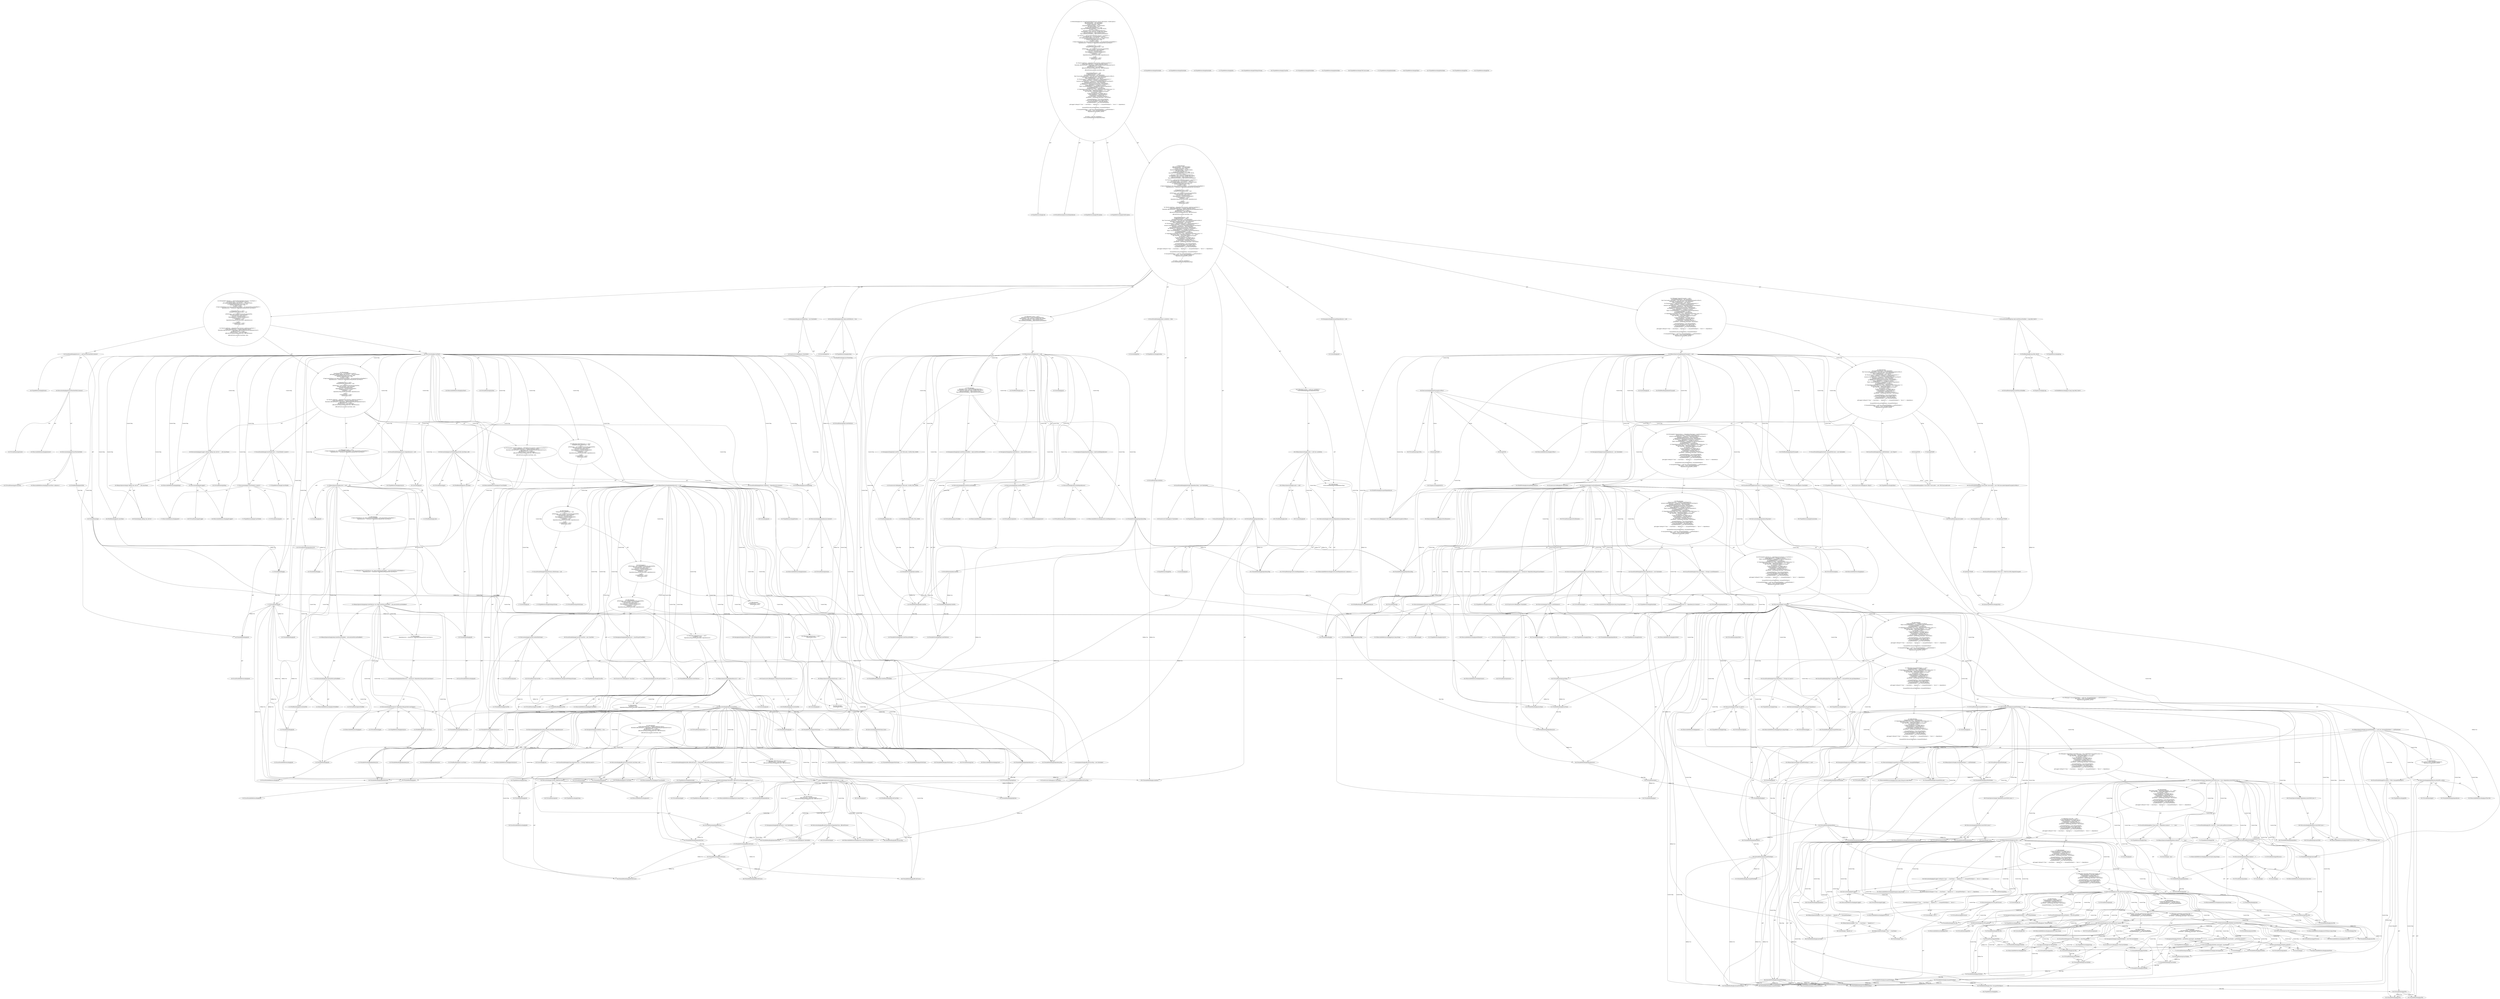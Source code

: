 digraph "determineDependencies#?" {
0 [label="2:CtTypeReferenceImpl@void" shape=ellipse]
1 [label="2:CtVirtualElement@determineDependencies" shape=ellipse]
2 [label="2:CtTypeReferenceImpl@IOException" shape=ellipse]
3 [label="2:CtTypeReferenceImpl@TaskException" shape=ellipse]
4 [label="3:CtFieldWriteImpl@affectedClassMap" shape=ellipse]
5 [label="3:CtTypeReferenceImpl@Hashtable" shape=ellipse]
6 [label="3:CtConstructorCallImpl@new Hashtable()" shape=ellipse]
7 [label="3:CtAssignmentImpl@affectedClassMap = new Hashtable()" shape=ellipse]
8 [label="4:CtFieldWriteImpl@classFileInfoMap" shape=ellipse]
9 [label="4:CtTypeReferenceImpl@Hashtable" shape=ellipse]
10 [label="4:CtConstructorCallImpl@new Hashtable()" shape=ellipse]
11 [label="4:CtAssignmentImpl@classFileInfoMap = new Hashtable()" shape=ellipse]
12 [label="5:CtTypeReferenceImpl@boolean" shape=ellipse]
13 [label="5:CtLiteralImpl@false" shape=ellipse]
14 [label="5:CtVirtualElement@cacheDirty" shape=ellipse]
15 [label="5:CtLocalVariableImpl@boolean cacheDirty = false" shape=ellipse]
16 [label="6:CtTypeReferenceImpl@Hashtable" shape=ellipse]
17 [label="6:CtTypeReferenceImpl@Hashtable" shape=ellipse]
18 [label="6:CtConstructorCallImpl@new Hashtable()" shape=ellipse]
19 [label="6:CtVirtualElement@dependencyMap" shape=ellipse]
20 [label="6:CtLocalVariableImpl@Hashtable dependencyMap = new Hashtable()" shape=ellipse]
21 [label="7:CtTypeReferenceImpl@File" shape=ellipse]
22 [label="7:CtLiteralImpl@null" shape=ellipse]
23 [label="7:CtVirtualElement@depCacheFile" shape=ellipse]
24 [label="7:CtLocalVariableImpl@File depCacheFile = null" shape=ellipse]
25 [label="8:CtTypeReferenceImpl@boolean" shape=ellipse]
26 [label="8:CtLiteralImpl@true" shape=ellipse]
27 [label="8:CtVirtualElement@depCacheFileExists" shape=ellipse]
28 [label="8:CtLocalVariableImpl@boolean depCacheFileExists = true" shape=ellipse]
29 [label="9:CtTypeReferenceImpl@long" shape=ellipse]
30 [label="9:CtTypeAccessImpl@Long" shape=ellipse]
31 [label="9:CtFieldReadImpl@Long.MAX_VALUE" shape=ellipse]
32 [label="9:CtFieldReferenceImpl@java.lang.Long.MAX_VALUE" shape=ellipse]
33 [label="9:CtVirtualElement@depCacheFileLastModified" shape=ellipse]
34 [label="9:CtLocalVariableImpl@long depCacheFileLastModified = Long.MAX_VALUE" shape=ellipse]
35 [label="10:CtFieldReadImpl@cache" shape=ellipse]
36 [label="10:CtLiteralImpl@null" shape=ellipse]
37 [label="10:CtBinaryOperatorImpl@cache != null" shape=ellipse]
38 [label="11:CtVariableWriteImpl@dependencyMap" shape=ellipse]
39 [label="11:CtExecutableReferenceImpl@readCachedDependencies()" shape=ellipse]
40 [label="11:CtVirtualElement@readCachedDependencies" shape=ellipse]
41 [label="11:CtInvocationImpl@readCachedDependencies()" shape=ellipse]
42 [label="11:CtAssignmentImpl@dependencyMap = readCachedDependencies()" shape=ellipse]
43 [label="12:CtVariableWriteImpl@depCacheFile" shape=ellipse]
44 [label="12:CtTypeReferenceImpl@File" shape=ellipse]
45 [label="12:CtFieldReadImpl@cache" shape=ellipse]
46 [label="12:CtFieldReadImpl@CACHE_FILE_NAME" shape=ellipse]
47 [label="12:CtConstructorCallImpl@new File(cache, CACHE_FILE_NAME)" shape=ellipse]
48 [label="12:CtAssignmentImpl@depCacheFile = new File(cache, CACHE_FILE_NAME)" shape=ellipse]
49 [label="13:CtVariableWriteImpl@depCacheFileExists" shape=ellipse]
50 [label="13:CtExecutableReferenceImpl@exists()" shape=ellipse]
51 [label="13:CtVirtualElement@exists" shape=ellipse]
52 [label="13:CtVariableReadImpl@depCacheFile" shape=ellipse]
53 [label="13:CtInvocationImpl@depCacheFile.exists()" shape=ellipse]
54 [label="13:CtAssignmentImpl@depCacheFileExists = depCacheFile.exists()" shape=ellipse]
55 [label="14:CtVariableWriteImpl@depCacheFileLastModified" shape=ellipse]
56 [label="14:CtExecutableReferenceImpl@lastModified()" shape=ellipse]
57 [label="14:CtVirtualElement@lastModified" shape=ellipse]
58 [label="14:CtVariableReadImpl@depCacheFile" shape=ellipse]
59 [label="14:CtInvocationImpl@depCacheFile.lastModified()" shape=ellipse]
60 [label="14:CtAssignmentImpl@depCacheFileLastModified = depCacheFile.lastModified()" shape=ellipse]
61 [label="10:CtBlockImpl@\{
    dependencyMap = readCachedDependencies();
    depCacheFile = new File(cache, CACHE_FILE_NAME);
    depCacheFileExists = depCacheFile.exists();
    depCacheFileLastModified = depCacheFile.lastModified();
\}" shape=ellipse]
62 [label="10:CtIfImpl@if (cache != null) \{
    dependencyMap = readCachedDependencies();
    depCacheFile = new File(cache, CACHE_FILE_NAME);
    depCacheFileExists = depCacheFile.exists();
    depCacheFileLastModified = depCacheFile.lastModified();
\}" shape=ellipse]
63 [label="16:CtTypeReferenceImpl@Iterator" shape=ellipse]
64 [label="16:CtExecutableReferenceImpl@iterator()" shape=ellipse]
65 [label="16:CtVirtualElement@iterator" shape=ellipse]
66 [label="16:CtExecutableReferenceImpl@getClassFiles(<unknown>)" shape=ellipse]
67 [label="16:CtVirtualElement@getClassFiles" shape=ellipse]
68 [label="16:CtFieldReadImpl@destPath" shape=ellipse]
69 [label="16:CtInvocationImpl@getClassFiles(destPath)" shape=ellipse]
70 [label="16:CtInvocationImpl@getClassFiles(destPath).iterator()" shape=ellipse]
71 [label="16:CtVirtualElement@e" shape=ellipse]
72 [label="16:CtLocalVariableImpl@Iterator e = getClassFiles(destPath).iterator()" shape=ellipse]
73 [label="16:CtExecutableReferenceImpl@hasNext()" shape=ellipse]
74 [label="16:CtVirtualElement@hasNext" shape=ellipse]
75 [label="16:CtVariableReadImpl@e" shape=ellipse]
76 [label="16:CtInvocationImpl@e.hasNext()" shape=ellipse]
77 [label="17:CtTypeReferenceImpl@ClassFileInfo" shape=ellipse]
78 [label="17:CtExecutableReferenceImpl@next()" shape=ellipse]
79 [label="17:CtVirtualElement@next" shape=ellipse]
80 [label="17:CtVariableReadImpl@e" shape=ellipse]
81 [label="17:CtInvocationImpl@((ClassFileInfo) (e.next()))" shape=ellipse]
82 [label="17:CtTypeReferenceImpl@ClassFileInfo" shape=ellipse]
83 [label="17:CtVirtualElement@info" shape=ellipse]
84 [label="17:CtLocalVariableImpl@ClassFileInfo info = ((ClassFileInfo) (e.next()))" shape=ellipse]
85 [label="18:CtExecutableReferenceImpl@debug()" shape=ellipse]
86 [label="18:CtVirtualElement@debug" shape=ellipse]
87 [label="18:CtExecutableReferenceImpl@getLogger()" shape=ellipse]
88 [label="18:CtVirtualElement@getLogger" shape=ellipse]
89 [label="18:CtInvocationImpl@getLogger()" shape=ellipse]
90 [label="18:CtLiteralImpl@\"Adding class info for \"" shape=ellipse]
91 [label="18:CtVariableReadImpl@info" shape=ellipse]
92 [label="18:CtLocalVariableReferenceImpl@info" shape=ellipse]
93 [label="18:CtFieldReadImpl@info.className" shape=ellipse]
94 [label="18:CtBinaryOperatorImpl@\"Adding class info for \" + info.className" shape=ellipse]
95 [label="18:CtInvocationImpl@getLogger().debug(\"Adding class info for \" + info.className)" shape=ellipse]
96 [label="19:CtExecutableReferenceImpl@put(ClassFileInfo)" shape=ellipse]
97 [label="19:CtVirtualElement@put" shape=ellipse]
98 [label="19:CtFieldReadImpl@classFileInfoMap" shape=ellipse]
99 [label="19:CtVariableReadImpl@info" shape=ellipse]
100 [label="19:CtLocalVariableReferenceImpl@info" shape=ellipse]
101 [label="19:CtFieldReadImpl@info.className" shape=ellipse]
102 [label="19:CtVariableReadImpl@info" shape=ellipse]
103 [label="19:CtInvocationImpl@classFileInfoMap.put(info.className, info)" shape=ellipse]
104 [label="20:CtTypeReferenceImpl@ArrayList" shape=ellipse]
105 [label="20:CtLiteralImpl@null" shape=ellipse]
106 [label="20:CtVirtualElement@dependencyList" shape=ellipse]
107 [label="20:CtLocalVariableImpl@ArrayList dependencyList = null" shape=ellipse]
108 [label="21:CtFieldReadImpl@cache" shape=ellipse]
109 [label="21:CtLiteralImpl@null" shape=ellipse]
110 [label="21:CtBinaryOperatorImpl@cache != null" shape=ellipse]
111 [label="22:CtVariableReadImpl@depCacheFileExists" shape=ellipse]
112 [label="22:CtVariableReadImpl@depCacheFileLastModified" shape=ellipse]
113 [label="22:CtExecutableReferenceImpl@lastModified()" shape=ellipse]
114 [label="22:CtVirtualElement@lastModified" shape=ellipse]
115 [label="22:CtVariableReadImpl@info" shape=ellipse]
116 [label="22:CtLocalVariableReferenceImpl@info" shape=ellipse]
117 [label="22:CtFieldReadImpl@info.absoluteFile" shape=ellipse]
118 [label="22:CtInvocationImpl@info.absoluteFile.lastModified()" shape=ellipse]
119 [label="22:CtBinaryOperatorImpl@(depCacheFileLastModified > info.absoluteFile.lastModified())" shape=ellipse]
120 [label="22:CtBinaryOperatorImpl@depCacheFileExists && (depCacheFileLastModified > info.absoluteFile.lastModified())" shape=ellipse]
121 [label="23:CtVariableWriteImpl@dependencyList" shape=ellipse]
122 [label="23:CtExecutableReferenceImpl@get()" shape=ellipse]
123 [label="23:CtVirtualElement@get" shape=ellipse]
124 [label="23:CtVariableReadImpl@dependencyMap" shape=ellipse]
125 [label="23:CtVariableReadImpl@info" shape=ellipse]
126 [label="23:CtLocalVariableReferenceImpl@info" shape=ellipse]
127 [label="23:CtFieldReadImpl@info.className" shape=ellipse]
128 [label="23:CtInvocationImpl@((ArrayList) (dependencyMap.get(info.className)))" shape=ellipse]
129 [label="23:CtTypeReferenceImpl@ArrayList" shape=ellipse]
130 [label="23:CtAssignmentImpl@dependencyList = ((ArrayList) (dependencyMap.get(info.className)))" shape=ellipse]
131 [label="22:CtBlockImpl@\{
    dependencyList = ((ArrayList) (dependencyMap.get(info.className)));
\}" shape=ellipse]
132 [label="22:CtIfImpl@if (depCacheFileExists && (depCacheFileLastModified > info.absoluteFile.lastModified())) \{
    dependencyList = ((ArrayList) (dependencyMap.get(info.className)));
\}" shape=ellipse]
133 [label="21:CtBlockImpl@\{
    if (depCacheFileExists && (depCacheFileLastModified > info.absoluteFile.lastModified())) \{
        dependencyList = ((ArrayList) (dependencyMap.get(info.className)));
    \}
\}" shape=ellipse]
134 [label="21:CtIfImpl@if (cache != null) \{
    if (depCacheFileExists && (depCacheFileLastModified > info.absoluteFile.lastModified())) \{
        dependencyList = ((ArrayList) (dependencyMap.get(info.className)));
    \}
\}" shape=ellipse]
135 [label="26:CtVariableReadImpl@dependencyList" shape=ellipse]
136 [label="26:CtLiteralImpl@null" shape=ellipse]
137 [label="26:CtBinaryOperatorImpl@dependencyList == null" shape=ellipse]
138 [label="27:CtTypeReferenceImpl@FileInputStream" shape=ellipse]
139 [label="27:CtLiteralImpl@null" shape=ellipse]
140 [label="27:CtVirtualElement@inFileStream" shape=ellipse]
141 [label="27:CtLocalVariableImpl@FileInputStream inFileStream = null" shape=ellipse]
142 [label="29:CtVariableWriteImpl@inFileStream" shape=ellipse]
143 [label="29:CtTypeReferenceImpl@FileInputStream" shape=ellipse]
144 [label="29:CtVariableReadImpl@info" shape=ellipse]
145 [label="29:CtLocalVariableReferenceImpl@info" shape=ellipse]
146 [label="29:CtFieldReadImpl@info.absoluteFile" shape=ellipse]
147 [label="29:CtConstructorCallImpl@new FileInputStream(info.absoluteFile)" shape=ellipse]
148 [label="29:CtAssignmentImpl@inFileStream = new FileInputStream(info.absoluteFile)" shape=ellipse]
149 [label="30:CtTypeReferenceImpl@ClassFile" shape=ellipse]
150 [label="30:CtTypeReferenceImpl@ClassFile" shape=ellipse]
151 [label="30:CtConstructorCallImpl@new ClassFile()" shape=ellipse]
152 [label="30:CtVirtualElement@classFile" shape=ellipse]
153 [label="30:CtLocalVariableImpl@ClassFile classFile = new ClassFile()" shape=ellipse]
154 [label="31:CtExecutableReferenceImpl@read(FileInputStream)" shape=ellipse]
155 [label="31:CtVirtualElement@read" shape=ellipse]
156 [label="31:CtVariableReadImpl@classFile" shape=ellipse]
157 [label="31:CtVariableReadImpl@inFileStream" shape=ellipse]
158 [label="31:CtInvocationImpl@classFile.read(inFileStream)" shape=ellipse]
159 [label="32:CtVariableWriteImpl@dependencyList" shape=ellipse]
160 [label="32:CtExecutableReferenceImpl@getClassRefs()" shape=ellipse]
161 [label="32:CtVirtualElement@getClassRefs" shape=ellipse]
162 [label="32:CtVariableReadImpl@classFile" shape=ellipse]
163 [label="32:CtInvocationImpl@classFile.getClassRefs()" shape=ellipse]
164 [label="32:CtAssignmentImpl@dependencyList = classFile.getClassRefs()" shape=ellipse]
165 [label="33:CtVariableReadImpl@dependencyList" shape=ellipse]
166 [label="33:CtLiteralImpl@null" shape=ellipse]
167 [label="33:CtBinaryOperatorImpl@dependencyList != null" shape=ellipse]
168 [label="34:CtVariableWriteImpl@cacheDirty" shape=ellipse]
169 [label="34:CtLiteralImpl@true" shape=ellipse]
170 [label="34:CtAssignmentImpl@cacheDirty = true" shape=ellipse]
171 [label="35:CtExecutableReferenceImpl@put(ArrayList)" shape=ellipse]
172 [label="35:CtVirtualElement@put" shape=ellipse]
173 [label="35:CtVariableReadImpl@dependencyMap" shape=ellipse]
174 [label="35:CtVariableReadImpl@info" shape=ellipse]
175 [label="35:CtLocalVariableReferenceImpl@info" shape=ellipse]
176 [label="35:CtFieldReadImpl@info.className" shape=ellipse]
177 [label="35:CtVariableReadImpl@dependencyList" shape=ellipse]
178 [label="35:CtInvocationImpl@dependencyMap.put(info.className, dependencyList)" shape=ellipse]
179 [label="33:CtBlockImpl@\{
    cacheDirty = true;
    dependencyMap.put(info.className, dependencyList);
\}" shape=ellipse]
180 [label="33:CtIfImpl@if (dependencyList != null) \{
    cacheDirty = true;
    dependencyMap.put(info.className, dependencyList);
\}" shape=ellipse]
181 [label="28:CtBlockImpl@\{
    inFileStream = new FileInputStream(info.absoluteFile);
    ClassFile classFile = new ClassFile();
    classFile.read(inFileStream);
    dependencyList = classFile.getClassRefs();
    if (dependencyList != null) \{
        cacheDirty = true;
        dependencyMap.put(info.className, dependencyList);
    \}
\}" shape=ellipse]
182 [label="38:CtVariableReadImpl@inFileStream" shape=ellipse]
183 [label="38:CtLiteralImpl@null" shape=ellipse]
184 [label="38:CtBinaryOperatorImpl@inFileStream != null" shape=ellipse]
185 [label="39:CtExecutableReferenceImpl@close()" shape=ellipse]
186 [label="39:CtVirtualElement@close" shape=ellipse]
187 [label="39:CtVariableReadImpl@inFileStream" shape=ellipse]
188 [label="39:CtInvocationImpl@inFileStream.close()" shape=ellipse]
189 [label="38:CtBlockImpl@\{
    inFileStream.close();
\}" shape=ellipse]
190 [label="38:CtIfImpl@if (inFileStream != null) \{
    inFileStream.close();
\}" shape=ellipse]
191 [label="37:CtBlockImpl@\{
    if (inFileStream != null) \{
        inFileStream.close();
    \}
\}" shape=ellipse]
192 [label="28:CtTryImpl@try \{
    inFileStream = new FileInputStream(info.absoluteFile);
    ClassFile classFile = new ClassFile();
    classFile.read(inFileStream);
    dependencyList = classFile.getClassRefs();
    if (dependencyList != null) \{
        cacheDirty = true;
        dependencyMap.put(info.className, dependencyList);
    \}
\} finally \{
    if (inFileStream != null) \{
        inFileStream.close();
    \}
\}" shape=ellipse]
193 [label="26:CtBlockImpl@\{
    FileInputStream inFileStream = null;
    try \{
        inFileStream = new FileInputStream(info.absoluteFile);
        ClassFile classFile = new ClassFile();
        classFile.read(inFileStream);
        dependencyList = classFile.getClassRefs();
        if (dependencyList != null) \{
            cacheDirty = true;
            dependencyMap.put(info.className, dependencyList);
        \}
    \} finally \{
        if (inFileStream != null) \{
            inFileStream.close();
        \}
    \}
\}" shape=ellipse]
194 [label="26:CtIfImpl@if (dependencyList == null) \{
    FileInputStream inFileStream = null;
    try \{
        inFileStream = new FileInputStream(info.absoluteFile);
        ClassFile classFile = new ClassFile();
        classFile.read(inFileStream);
        dependencyList = classFile.getClassRefs();
        if (dependencyList != null) \{
            cacheDirty = true;
            dependencyMap.put(info.className, dependencyList);
        \}
    \} finally \{
        if (inFileStream != null) \{
            inFileStream.close();
        \}
    \}
\}" shape=ellipse]
195 [label="43:CtTypeReferenceImpl@Iterator" shape=ellipse]
196 [label="43:CtExecutableReferenceImpl@iterator()" shape=ellipse]
197 [label="43:CtVirtualElement@iterator" shape=ellipse]
198 [label="43:CtVariableReadImpl@dependencyList" shape=ellipse]
199 [label="43:CtInvocationImpl@dependencyList.iterator()" shape=ellipse]
200 [label="43:CtVirtualElement@depEnum" shape=ellipse]
201 [label="43:CtLocalVariableImpl@Iterator depEnum = dependencyList.iterator()" shape=ellipse]
202 [label="43:CtExecutableReferenceImpl@hasNext()" shape=ellipse]
203 [label="43:CtVirtualElement@hasNext" shape=ellipse]
204 [label="43:CtVariableReadImpl@depEnum" shape=ellipse]
205 [label="43:CtInvocationImpl@depEnum.hasNext()" shape=ellipse]
206 [label="44:CtTypeReferenceImpl@String" shape=ellipse]
207 [label="44:CtExecutableReferenceImpl@next()" shape=ellipse]
208 [label="44:CtVirtualElement@next" shape=ellipse]
209 [label="44:CtVariableReadImpl@depEnum" shape=ellipse]
210 [label="44:CtInvocationImpl@((String) (depEnum.next()))" shape=ellipse]
211 [label="44:CtTypeReferenceImpl@String" shape=ellipse]
212 [label="44:CtVirtualElement@dependentClass" shape=ellipse]
213 [label="44:CtLocalVariableImpl@String dependentClass = ((String) (depEnum.next()))" shape=ellipse]
214 [label="45:CtTypeReferenceImpl@Hashtable" shape=ellipse]
215 [label="45:CtExecutableReferenceImpl@get(java.lang.String)" shape=ellipse]
216 [label="45:CtVirtualElement@get" shape=ellipse]
217 [label="45:CtFieldReadImpl@affectedClassMap" shape=ellipse]
218 [label="45:CtVariableReadImpl@dependentClass" shape=ellipse]
219 [label="45:CtInvocationImpl@((Hashtable) (affectedClassMap.get(dependentClass)))" shape=ellipse]
220 [label="45:CtTypeReferenceImpl@Hashtable" shape=ellipse]
221 [label="45:CtVirtualElement@affectedClasses" shape=ellipse]
222 [label="45:CtLocalVariableImpl@Hashtable affectedClasses = ((Hashtable) (affectedClassMap.get(dependentClass)))" shape=ellipse]
223 [label="46:CtVariableReadImpl@affectedClasses" shape=ellipse]
224 [label="46:CtLiteralImpl@null" shape=ellipse]
225 [label="46:CtBinaryOperatorImpl@affectedClasses == null" shape=ellipse]
226 [label="47:CtVariableWriteImpl@affectedClasses" shape=ellipse]
227 [label="47:CtTypeReferenceImpl@Hashtable" shape=ellipse]
228 [label="47:CtConstructorCallImpl@new Hashtable()" shape=ellipse]
229 [label="47:CtAssignmentImpl@affectedClasses = new Hashtable()" shape=ellipse]
230 [label="48:CtExecutableReferenceImpl@put(java.lang.String,Hashtable)" shape=ellipse]
231 [label="48:CtVirtualElement@put" shape=ellipse]
232 [label="48:CtFieldReadImpl@affectedClassMap" shape=ellipse]
233 [label="48:CtVariableReadImpl@dependentClass" shape=ellipse]
234 [label="48:CtVariableReadImpl@affectedClasses" shape=ellipse]
235 [label="48:CtInvocationImpl@affectedClassMap.put(dependentClass, affectedClasses)" shape=ellipse]
236 [label="46:CtBlockImpl@\{
    affectedClasses = new Hashtable();
    affectedClassMap.put(dependentClass, affectedClasses);
\}" shape=ellipse]
237 [label="46:CtIfImpl@if (affectedClasses == null) \{
    affectedClasses = new Hashtable();
    affectedClassMap.put(dependentClass, affectedClasses);
\}" shape=ellipse]
238 [label="50:CtExecutableReferenceImpl@put(ClassFileInfo)" shape=ellipse]
239 [label="50:CtVirtualElement@put" shape=ellipse]
240 [label="50:CtVariableReadImpl@affectedClasses" shape=ellipse]
241 [label="50:CtVariableReadImpl@info" shape=ellipse]
242 [label="50:CtLocalVariableReferenceImpl@info" shape=ellipse]
243 [label="50:CtFieldReadImpl@info.className" shape=ellipse]
244 [label="50:CtVariableReadImpl@info" shape=ellipse]
245 [label="50:CtInvocationImpl@affectedClasses.put(info.className, info)" shape=ellipse]
246 [label="43:CtBlockImpl@\{
    String dependentClass = ((String) (depEnum.next()));
    Hashtable affectedClasses = ((Hashtable) (affectedClassMap.get(dependentClass)));
    if (affectedClasses == null) \{
        affectedClasses = new Hashtable();
        affectedClassMap.put(dependentClass, affectedClasses);
    \}
    affectedClasses.put(info.className, info);
\}" shape=ellipse]
247 [label="43:CtForImpl@for (Iterator depEnum = dependencyList.iterator(); depEnum.hasNext();) \{
    String dependentClass = ((String) (depEnum.next()));
    Hashtable affectedClasses = ((Hashtable) (affectedClassMap.get(dependentClass)));
    if (affectedClasses == null) \{
        affectedClasses = new Hashtable();
        affectedClassMap.put(dependentClass, affectedClasses);
    \}
    affectedClasses.put(info.className, info);
\}" shape=ellipse]
248 [label="16:CtBlockImpl@\{
    ClassFileInfo info = ((ClassFileInfo) (e.next()));
    getLogger().debug(\"Adding class info for \" + info.className);
    classFileInfoMap.put(info.className, info);
    ArrayList dependencyList = null;
    if (cache != null) \{
        if (depCacheFileExists && (depCacheFileLastModified > info.absoluteFile.lastModified())) \{
            dependencyList = ((ArrayList) (dependencyMap.get(info.className)));
        \}
    \}
    if (dependencyList == null) \{
        FileInputStream inFileStream = null;
        try \{
            inFileStream = new FileInputStream(info.absoluteFile);
            ClassFile classFile = new ClassFile();
            classFile.read(inFileStream);
            dependencyList = classFile.getClassRefs();
            if (dependencyList != null) \{
                cacheDirty = true;
                dependencyMap.put(info.className, dependencyList);
            \}
        \} finally \{
            if (inFileStream != null) \{
                inFileStream.close();
            \}
        \}
    \}
    for (Iterator depEnum = dependencyList.iterator(); depEnum.hasNext();) \{
        String dependentClass = ((String) (depEnum.next()));
        Hashtable affectedClasses = ((Hashtable) (affectedClassMap.get(dependentClass)));
        if (affectedClasses == null) \{
            affectedClasses = new Hashtable();
            affectedClassMap.put(dependentClass, affectedClasses);
        \}
        affectedClasses.put(info.className, info);
    \}
\}" shape=ellipse]
249 [label="16:CtForImpl@for (Iterator e = getClassFiles(destPath).iterator(); e.hasNext();) \{
    ClassFileInfo info = ((ClassFileInfo) (e.next()));
    getLogger().debug(\"Adding class info for \" + info.className);
    classFileInfoMap.put(info.className, info);
    ArrayList dependencyList = null;
    if (cache != null) \{
        if (depCacheFileExists && (depCacheFileLastModified > info.absoluteFile.lastModified())) \{
            dependencyList = ((ArrayList) (dependencyMap.get(info.className)));
        \}
    \}
    if (dependencyList == null) \{
        FileInputStream inFileStream = null;
        try \{
            inFileStream = new FileInputStream(info.absoluteFile);
            ClassFile classFile = new ClassFile();
            classFile.read(inFileStream);
            dependencyList = classFile.getClassRefs();
            if (dependencyList != null) \{
                cacheDirty = true;
                dependencyMap.put(info.className, dependencyList);
            \}
        \} finally \{
            if (inFileStream != null) \{
                inFileStream.close();
            \}
        \}
    \}
    for (Iterator depEnum = dependencyList.iterator(); depEnum.hasNext();) \{
        String dependentClass = ((String) (depEnum.next()));
        Hashtable affectedClasses = ((Hashtable) (affectedClassMap.get(dependentClass)));
        if (affectedClasses == null) \{
            affectedClasses = new Hashtable();
            affectedClassMap.put(dependentClass, affectedClasses);
        \}
        affectedClasses.put(info.className, info);
    \}
\}" shape=ellipse]
250 [label="53:CtFieldWriteImpl@classpathDependencies" shape=ellipse]
251 [label="53:CtLiteralImpl@null" shape=ellipse]
252 [label="53:CtAssignmentImpl@classpathDependencies = null" shape=ellipse]
253 [label="54:CtFieldReadImpl@dependClasspath" shape=ellipse]
254 [label="54:CtLiteralImpl@null" shape=ellipse]
255 [label="54:CtBinaryOperatorImpl@dependClasspath != null" shape=ellipse]
256 [label="55:CtFieldWriteImpl@classpathDependencies" shape=ellipse]
257 [label="55:CtTypeReferenceImpl@Hashtable" shape=ellipse]
258 [label="55:CtConstructorCallImpl@new Hashtable()" shape=ellipse]
259 [label="55:CtAssignmentImpl@classpathDependencies = new Hashtable()" shape=ellipse]
260 [label="56:CtTypeReferenceImpl@ClassLoader" shape=ellipse]
261 [label="56:CtTypeReferenceImpl@URLClassLoader" shape=ellipse]
262 [label="56:CtExecutableReferenceImpl@toURLs()" shape=ellipse]
263 [label="56:CtVirtualElement@toURLs" shape=ellipse]
264 [label="56:CtFieldReadImpl@dependClasspath" shape=ellipse]
265 [label="56:CtInvocationImpl@dependClasspath.toURLs()" shape=ellipse]
266 [label="56:CtConstructorCallImpl@new URLClassLoader(dependClasspath.toURLs())" shape=ellipse]
267 [label="56:CtVirtualElement@classLoader" shape=ellipse]
268 [label="56:CtLocalVariableImpl@final ClassLoader classLoader = new URLClassLoader(dependClasspath.toURLs())" shape=ellipse]
269 [label="57:CtTypeReferenceImpl@Hashtable" shape=ellipse]
270 [label="57:CtTypeReferenceImpl@Hashtable" shape=ellipse]
271 [label="57:CtConstructorCallImpl@new Hashtable()" shape=ellipse]
272 [label="57:CtVirtualElement@classpathFileCache" shape=ellipse]
273 [label="57:CtLocalVariableImpl@Hashtable classpathFileCache = new Hashtable()" shape=ellipse]
274 [label="58:CtTypeReferenceImpl@Object" shape=ellipse]
275 [label="58:CtTypeReferenceImpl@Object" shape=ellipse]
276 [label="58:CtConstructorCallImpl@new Object()" shape=ellipse]
277 [label="58:CtVirtualElement@nullFileMarker" shape=ellipse]
278 [label="58:CtLocalVariableImpl@Object nullFileMarker = new Object()" shape=ellipse]
279 [label="59:CtTypeReferenceImpl@Enumeration" shape=ellipse]
280 [label="59:CtExecutableReferenceImpl@keys()" shape=ellipse]
281 [label="59:CtVirtualElement@keys" shape=ellipse]
282 [label="59:CtVariableReadImpl@dependencyMap" shape=ellipse]
283 [label="59:CtInvocationImpl@dependencyMap.keys()" shape=ellipse]
284 [label="59:CtVirtualElement@e" shape=ellipse]
285 [label="59:CtLocalVariableImpl@Enumeration e = dependencyMap.keys()" shape=ellipse]
286 [label="59:CtExecutableReferenceImpl@hasMoreElements()" shape=ellipse]
287 [label="59:CtVirtualElement@hasMoreElements" shape=ellipse]
288 [label="59:CtVariableReadImpl@e" shape=ellipse]
289 [label="59:CtInvocationImpl@e.hasMoreElements()" shape=ellipse]
290 [label="60:CtTypeReferenceImpl@String" shape=ellipse]
291 [label="60:CtExecutableReferenceImpl@nextElement()" shape=ellipse]
292 [label="60:CtVirtualElement@nextElement" shape=ellipse]
293 [label="60:CtVariableReadImpl@e" shape=ellipse]
294 [label="60:CtInvocationImpl@((String) (e.nextElement()))" shape=ellipse]
295 [label="60:CtTypeReferenceImpl@String" shape=ellipse]
296 [label="60:CtVirtualElement@className" shape=ellipse]
297 [label="60:CtLocalVariableImpl@String className = ((String) (e.nextElement()))" shape=ellipse]
298 [label="61:CtTypeReferenceImpl@ArrayList" shape=ellipse]
299 [label="61:CtExecutableReferenceImpl@get(java.lang.String)" shape=ellipse]
300 [label="61:CtVirtualElement@get" shape=ellipse]
301 [label="61:CtVariableReadImpl@dependencyMap" shape=ellipse]
302 [label="61:CtVariableReadImpl@className" shape=ellipse]
303 [label="61:CtInvocationImpl@((ArrayList) (dependencyMap.get(className)))" shape=ellipse]
304 [label="61:CtTypeReferenceImpl@ArrayList" shape=ellipse]
305 [label="61:CtVirtualElement@dependencyList" shape=ellipse]
306 [label="61:CtLocalVariableImpl@ArrayList dependencyList = ((ArrayList) (dependencyMap.get(className)))" shape=ellipse]
307 [label="62:CtTypeReferenceImpl@Hashtable" shape=ellipse]
308 [label="62:CtTypeReferenceImpl@Hashtable" shape=ellipse]
309 [label="62:CtConstructorCallImpl@new Hashtable()" shape=ellipse]
310 [label="62:CtVirtualElement@dependencies" shape=ellipse]
311 [label="62:CtLocalVariableImpl@Hashtable dependencies = new Hashtable()" shape=ellipse]
312 [label="63:CtExecutableReferenceImpl@put(java.lang.String,Hashtable)" shape=ellipse]
313 [label="63:CtVirtualElement@put" shape=ellipse]
314 [label="63:CtFieldReadImpl@classpathDependencies" shape=ellipse]
315 [label="63:CtVariableReadImpl@className" shape=ellipse]
316 [label="63:CtVariableReadImpl@dependencies" shape=ellipse]
317 [label="63:CtInvocationImpl@classpathDependencies.put(className, dependencies)" shape=ellipse]
318 [label="64:CtTypeReferenceImpl@Iterator" shape=ellipse]
319 [label="64:CtExecutableReferenceImpl@iterator()" shape=ellipse]
320 [label="64:CtVirtualElement@iterator" shape=ellipse]
321 [label="64:CtVariableReadImpl@dependencyList" shape=ellipse]
322 [label="64:CtInvocationImpl@dependencyList.iterator()" shape=ellipse]
323 [label="64:CtVirtualElement@e2" shape=ellipse]
324 [label="64:CtLocalVariableImpl@Iterator e2 = dependencyList.iterator()" shape=ellipse]
325 [label="64:CtExecutableReferenceImpl@hasNext()" shape=ellipse]
326 [label="64:CtVirtualElement@hasNext" shape=ellipse]
327 [label="64:CtVariableReadImpl@e2" shape=ellipse]
328 [label="64:CtInvocationImpl@e2.hasNext()" shape=ellipse]
329 [label="65:CtTypeReferenceImpl@String" shape=ellipse]
330 [label="65:CtExecutableReferenceImpl@next()" shape=ellipse]
331 [label="65:CtVirtualElement@next" shape=ellipse]
332 [label="65:CtVariableReadImpl@e2" shape=ellipse]
333 [label="65:CtInvocationImpl@((String) (e2.next()))" shape=ellipse]
334 [label="65:CtTypeReferenceImpl@String" shape=ellipse]
335 [label="65:CtVirtualElement@dependency" shape=ellipse]
336 [label="65:CtLocalVariableImpl@String dependency = ((String) (e2.next()))" shape=ellipse]
337 [label="66:CtTypeReferenceImpl@Object" shape=ellipse]
338 [label="66:CtExecutableReferenceImpl@get(java.lang.String)" shape=ellipse]
339 [label="66:CtVirtualElement@get" shape=ellipse]
340 [label="66:CtVariableReadImpl@classpathFileCache" shape=ellipse]
341 [label="66:CtVariableReadImpl@dependency" shape=ellipse]
342 [label="66:CtInvocationImpl@classpathFileCache.get(dependency)" shape=ellipse]
343 [label="66:CtVirtualElement@classpathFileObject" shape=ellipse]
344 [label="66:CtLocalVariableImpl@Object classpathFileObject = classpathFileCache.get(dependency)" shape=ellipse]
345 [label="67:CtVariableReadImpl@classpathFileObject" shape=ellipse]
346 [label="67:CtLiteralImpl@null" shape=ellipse]
347 [label="67:CtBinaryOperatorImpl@classpathFileObject == null" shape=ellipse]
348 [label="68:CtVariableWriteImpl@classpathFileObject" shape=ellipse]
349 [label="68:CtVariableReadImpl@nullFileMarker" shape=ellipse]
350 [label="68:CtAssignmentImpl@classpathFileObject = nullFileMarker" shape=ellipse]
351 [label="69:CtExecutableReferenceImpl@startsWith(java.lang.String)" shape=ellipse]
352 [label="69:CtVirtualElement@startsWith" shape=ellipse]
353 [label="69:CtVariableReadImpl@dependency" shape=ellipse]
354 [label="69:CtLiteralImpl@\"java.\"" shape=ellipse]
355 [label="69:CtInvocationImpl@dependency.startsWith(\"java.\")" shape=ellipse]
356 [label="69:CtUnaryOperatorImpl@(!dependency.startsWith(\"java.\"))" shape=ellipse]
357 [label="69:CtExecutableReferenceImpl@startsWith(java.lang.String)" shape=ellipse]
358 [label="69:CtVirtualElement@startsWith" shape=ellipse]
359 [label="69:CtVariableReadImpl@dependency" shape=ellipse]
360 [label="69:CtLiteralImpl@\"javax.\"" shape=ellipse]
361 [label="69:CtInvocationImpl@dependency.startsWith(\"javax.\")" shape=ellipse]
362 [label="69:CtUnaryOperatorImpl@(!dependency.startsWith(\"javax.\"))" shape=ellipse]
363 [label="69:CtBinaryOperatorImpl@(!dependency.startsWith(\"java.\")) && (!dependency.startsWith(\"javax.\"))" shape=ellipse]
364 [label="70:CtTypeReferenceImpl@String" shape=ellipse]
365 [label="70:CtExecutableReferenceImpl@replace(char,char)" shape=ellipse]
366 [label="70:CtVirtualElement@replace" shape=ellipse]
367 [label="70:CtVariableReadImpl@dependency" shape=ellipse]
368 [label="70:CtLiteralImpl@'.'" shape=ellipse]
369 [label="70:CtLiteralImpl@'/'" shape=ellipse]
370 [label="70:CtInvocationImpl@dependency.replace('.', '/')" shape=ellipse]
371 [label="70:CtLiteralImpl@\".class\"" shape=ellipse]
372 [label="70:CtBinaryOperatorImpl@dependency.replace('.', '/') + \".class\"" shape=ellipse]
373 [label="70:CtVirtualElement@name" shape=ellipse]
374 [label="70:CtLocalVariableImpl@final String name = dependency.replace('.', '/') + \".class\"" shape=ellipse]
375 [label="71:CtTypeReferenceImpl@URL" shape=ellipse]
376 [label="71:CtExecutableReferenceImpl@getResource(java.lang.String)" shape=ellipse]
377 [label="71:CtVirtualElement@getResource" shape=ellipse]
378 [label="71:CtVariableReadImpl@classLoader" shape=ellipse]
379 [label="71:CtVariableReadImpl@name" shape=ellipse]
380 [label="71:CtInvocationImpl@classLoader.getResource(name)" shape=ellipse]
381 [label="71:CtVirtualElement@classURL" shape=ellipse]
382 [label="71:CtLocalVariableImpl@URL classURL = classLoader.getResource(name)" shape=ellipse]
383 [label="72:CtVariableReadImpl@classURL" shape=ellipse]
384 [label="72:CtLiteralImpl@null" shape=ellipse]
385 [label="72:CtBinaryOperatorImpl@classURL != null" shape=ellipse]
386 [label="73:CtExecutableReferenceImpl@equals(java.lang.String)" shape=ellipse]
387 [label="73:CtVirtualElement@equals" shape=ellipse]
388 [label="73:CtExecutableReferenceImpl@getProtocol()" shape=ellipse]
389 [label="73:CtVirtualElement@getProtocol" shape=ellipse]
390 [label="73:CtVariableReadImpl@classURL" shape=ellipse]
391 [label="73:CtInvocationImpl@classURL.getProtocol()" shape=ellipse]
392 [label="73:CtLiteralImpl@\"jar\"" shape=ellipse]
393 [label="73:CtInvocationImpl@classURL.getProtocol().equals(\"jar\")" shape=ellipse]
394 [label="74:CtTypeReferenceImpl@String" shape=ellipse]
395 [label="74:CtExecutableReferenceImpl@getFile()" shape=ellipse]
396 [label="74:CtVirtualElement@getFile" shape=ellipse]
397 [label="74:CtVariableReadImpl@classURL" shape=ellipse]
398 [label="74:CtInvocationImpl@classURL.getFile()" shape=ellipse]
399 [label="74:CtVirtualElement@jarFilePath" shape=ellipse]
400 [label="74:CtLocalVariableImpl@String jarFilePath = classURL.getFile()" shape=ellipse]
401 [label="75:CtExecutableReferenceImpl@startsWith(java.lang.String)" shape=ellipse]
402 [label="75:CtVirtualElement@startsWith" shape=ellipse]
403 [label="75:CtVariableReadImpl@jarFilePath" shape=ellipse]
404 [label="75:CtLiteralImpl@\"file:\"" shape=ellipse]
405 [label="75:CtInvocationImpl@jarFilePath.startsWith(\"file:\")" shape=ellipse]
406 [label="76:CtTypeReferenceImpl@int" shape=ellipse]
407 [label="76:CtExecutableReferenceImpl@indexOf(int)" shape=ellipse]
408 [label="76:CtVirtualElement@indexOf" shape=ellipse]
409 [label="76:CtVariableReadImpl@jarFilePath" shape=ellipse]
410 [label="76:CtLiteralImpl@'!'" shape=ellipse]
411 [label="76:CtInvocationImpl@jarFilePath.indexOf('!')" shape=ellipse]
412 [label="76:CtVirtualElement@classMarker" shape=ellipse]
413 [label="76:CtLocalVariableImpl@int classMarker = jarFilePath.indexOf('!')" shape=ellipse]
414 [label="77:CtVariableWriteImpl@jarFilePath" shape=ellipse]
415 [label="77:CtExecutableReferenceImpl@substring(int,int)" shape=ellipse]
416 [label="77:CtVirtualElement@substring" shape=ellipse]
417 [label="77:CtVariableReadImpl@jarFilePath" shape=ellipse]
418 [label="77:CtLiteralImpl@5" shape=ellipse]
419 [label="77:CtVariableReadImpl@classMarker" shape=ellipse]
420 [label="77:CtInvocationImpl@jarFilePath.substring(5, classMarker)" shape=ellipse]
421 [label="77:CtAssignmentImpl@jarFilePath = jarFilePath.substring(5, classMarker)" shape=ellipse]
422 [label="75:CtBlockImpl@\{
    int classMarker = jarFilePath.indexOf('!');
    jarFilePath = jarFilePath.substring(5, classMarker);
\}" shape=ellipse]
423 [label="75:CtIfImpl@if (jarFilePath.startsWith(\"file:\")) \{
    int classMarker = jarFilePath.indexOf('!');
    jarFilePath = jarFilePath.substring(5, classMarker);
\}" shape=ellipse]
424 [label="79:CtVariableWriteImpl@classpathFileObject" shape=ellipse]
425 [label="79:CtTypeReferenceImpl@File" shape=ellipse]
426 [label="79:CtVariableReadImpl@jarFilePath" shape=ellipse]
427 [label="79:CtConstructorCallImpl@new File(jarFilePath)" shape=ellipse]
428 [label="79:CtAssignmentImpl@classpathFileObject = new File(jarFilePath)" shape=ellipse]
429 [label="73:CtBlockImpl@\{
    String jarFilePath = classURL.getFile();
    if (jarFilePath.startsWith(\"file:\")) \{
        int classMarker = jarFilePath.indexOf('!');
        jarFilePath = jarFilePath.substring(5, classMarker);
    \}
    classpathFileObject = new File(jarFilePath);
\}" shape=ellipse]
430 [label="80:CtExecutableReferenceImpl@equals(java.lang.String)" shape=ellipse]
431 [label="80:CtVirtualElement@equals" shape=ellipse]
432 [label="80:CtExecutableReferenceImpl@getProtocol()" shape=ellipse]
433 [label="80:CtVirtualElement@getProtocol" shape=ellipse]
434 [label="80:CtVariableReadImpl@classURL" shape=ellipse]
435 [label="80:CtInvocationImpl@classURL.getProtocol()" shape=ellipse]
436 [label="80:CtLiteralImpl@\"file\"" shape=ellipse]
437 [label="80:CtInvocationImpl@classURL.getProtocol().equals(\"file\")" shape=ellipse]
438 [label="81:CtTypeReferenceImpl@String" shape=ellipse]
439 [label="81:CtExecutableReferenceImpl@getFile()" shape=ellipse]
440 [label="81:CtVirtualElement@getFile" shape=ellipse]
441 [label="81:CtVariableReadImpl@classURL" shape=ellipse]
442 [label="81:CtInvocationImpl@classURL.getFile()" shape=ellipse]
443 [label="81:CtVirtualElement@classFilePath" shape=ellipse]
444 [label="81:CtLocalVariableImpl@String classFilePath = classURL.getFile()" shape=ellipse]
445 [label="82:CtVariableWriteImpl@classpathFileObject" shape=ellipse]
446 [label="82:CtTypeReferenceImpl@File" shape=ellipse]
447 [label="82:CtVariableReadImpl@classFilePath" shape=ellipse]
448 [label="82:CtConstructorCallImpl@new File(classFilePath)" shape=ellipse]
449 [label="82:CtAssignmentImpl@classpathFileObject = new File(classFilePath)" shape=ellipse]
450 [label="80:CtBlockImpl@\{
    String classFilePath = classURL.getFile();
    classpathFileObject = new File(classFilePath);
\}" shape=ellipse]
451 [label="80:CtIfImpl@if (classURL.getProtocol().equals(\"file\")) \{
    String classFilePath = classURL.getFile();
    classpathFileObject = new File(classFilePath);
\}" shape=ellipse]
452 [label="80:CtBlockImpl@
    if (classURL.getProtocol().equals(\"file\")) \{
        String classFilePath = classURL.getFile();
        classpathFileObject = new File(classFilePath);
    \}
" shape=ellipse]
453 [label="73:CtIfImpl@if (classURL.getProtocol().equals(\"jar\")) \{
    String jarFilePath = classURL.getFile();
    if (jarFilePath.startsWith(\"file:\")) \{
        int classMarker = jarFilePath.indexOf('!');
        jarFilePath = jarFilePath.substring(5, classMarker);
    \}
    classpathFileObject = new File(jarFilePath);
\} else if (classURL.getProtocol().equals(\"file\")) \{
    String classFilePath = classURL.getFile();
    classpathFileObject = new File(classFilePath);
\}" shape=ellipse]
454 [label="85:CtExecutableReferenceImpl@debug(java.lang.String)" shape=ellipse]
455 [label="84:CtVirtualElement@debug" shape=ellipse]
456 [label="84:CtExecutableReferenceImpl@getLogger()" shape=ellipse]
457 [label="84:CtVirtualElement@getLogger" shape=ellipse]
458 [label="84:CtInvocationImpl@getLogger()" shape=ellipse]
459 [label="86:CtLiteralImpl@\"Class \"" shape=ellipse]
460 [label="86:CtVariableReadImpl@className" shape=ellipse]
461 [label="86:CtBinaryOperatorImpl@(\"Class \" + className)" shape=ellipse]
462 [label="86:CtLiteralImpl@\" depends on \"" shape=ellipse]
463 [label="86:CtBinaryOperatorImpl@((\"Class \" + className) + \" depends on \")" shape=ellipse]
464 [label="86:CtVariableReadImpl@classpathFileObject" shape=ellipse]
465 [label="86:CtBinaryOperatorImpl@(((\"Class \" + className) + \" depends on \") + classpathFileObject)" shape=ellipse]
466 [label="87:CtLiteralImpl@\" due to \"" shape=ellipse]
467 [label="86:CtBinaryOperatorImpl@((((\"Class \" + className) + \" depends on \") + classpathFileObject) + \" due to \")" shape=ellipse]
468 [label="88:CtVariableReadImpl@dependency" shape=ellipse]
469 [label="86:CtBinaryOperatorImpl@((((\"Class \" + className) + \" depends on \") + classpathFileObject) + \" due to \") + dependency" shape=ellipse]
470 [label="84:CtInvocationImpl@getLogger().debug(((((\"Class \" + className) + \" depends on \") + classpathFileObject) + \" due to \") + dependency)" shape=ellipse]
471 [label="72:CtBlockImpl@\{
    if (classURL.getProtocol().equals(\"jar\")) \{
        String jarFilePath = classURL.getFile();
        if (jarFilePath.startsWith(\"file:\")) \{
            int classMarker = jarFilePath.indexOf('!');
            jarFilePath = jarFilePath.substring(5, classMarker);
        \}
        classpathFileObject = new File(jarFilePath);
    \} else if (classURL.getProtocol().equals(\"file\")) \{
        String classFilePath = classURL.getFile();
        classpathFileObject = new File(classFilePath);
    \}
    getLogger().debug(((((\"Class \" + className) + \" depends on \") + classpathFileObject) + \" due to \") + dependency);
\}" shape=ellipse]
472 [label="72:CtIfImpl@if (classURL != null) \{
    if (classURL.getProtocol().equals(\"jar\")) \{
        String jarFilePath = classURL.getFile();
        if (jarFilePath.startsWith(\"file:\")) \{
            int classMarker = jarFilePath.indexOf('!');
            jarFilePath = jarFilePath.substring(5, classMarker);
        \}
        classpathFileObject = new File(jarFilePath);
    \} else if (classURL.getProtocol().equals(\"file\")) \{
        String classFilePath = classURL.getFile();
        classpathFileObject = new File(classFilePath);
    \}
    getLogger().debug(((((\"Class \" + className) + \" depends on \") + classpathFileObject) + \" due to \") + dependency);
\}" shape=ellipse]
473 [label="69:CtBlockImpl@\{
    final String name = dependency.replace('.', '/') + \".class\";
    URL classURL = classLoader.getResource(name);
    if (classURL != null) \{
        if (classURL.getProtocol().equals(\"jar\")) \{
            String jarFilePath = classURL.getFile();
            if (jarFilePath.startsWith(\"file:\")) \{
                int classMarker = jarFilePath.indexOf('!');
                jarFilePath = jarFilePath.substring(5, classMarker);
            \}
            classpathFileObject = new File(jarFilePath);
        \} else if (classURL.getProtocol().equals(\"file\")) \{
            String classFilePath = classURL.getFile();
            classpathFileObject = new File(classFilePath);
        \}
        getLogger().debug(((((\"Class \" + className) + \" depends on \") + classpathFileObject) + \" due to \") + dependency);
    \}
\}" shape=ellipse]
474 [label="69:CtIfImpl@if ((!dependency.startsWith(\"java.\")) && (!dependency.startsWith(\"javax.\"))) \{
    final String name = dependency.replace('.', '/') + \".class\";
    URL classURL = classLoader.getResource(name);
    if (classURL != null) \{
        if (classURL.getProtocol().equals(\"jar\")) \{
            String jarFilePath = classURL.getFile();
            if (jarFilePath.startsWith(\"file:\")) \{
                int classMarker = jarFilePath.indexOf('!');
                jarFilePath = jarFilePath.substring(5, classMarker);
            \}
            classpathFileObject = new File(jarFilePath);
        \} else if (classURL.getProtocol().equals(\"file\")) \{
            String classFilePath = classURL.getFile();
            classpathFileObject = new File(classFilePath);
        \}
        getLogger().debug(((((\"Class \" + className) + \" depends on \") + classpathFileObject) + \" due to \") + dependency);
    \}
\}" shape=ellipse]
475 [label="91:CtExecutableReferenceImpl@put(java.lang.String,java.lang.Object)" shape=ellipse]
476 [label="91:CtVirtualElement@put" shape=ellipse]
477 [label="91:CtVariableReadImpl@classpathFileCache" shape=ellipse]
478 [label="91:CtVariableReadImpl@dependency" shape=ellipse]
479 [label="91:CtVariableReadImpl@classpathFileObject" shape=ellipse]
480 [label="91:CtInvocationImpl@classpathFileCache.put(dependency, classpathFileObject)" shape=ellipse]
481 [label="67:CtBlockImpl@\{
    classpathFileObject = nullFileMarker;
    if ((!dependency.startsWith(\"java.\")) && (!dependency.startsWith(\"javax.\"))) \{
        final String name = dependency.replace('.', '/') + \".class\";
        URL classURL = classLoader.getResource(name);
        if (classURL != null) \{
            if (classURL.getProtocol().equals(\"jar\")) \{
                String jarFilePath = classURL.getFile();
                if (jarFilePath.startsWith(\"file:\")) \{
                    int classMarker = jarFilePath.indexOf('!');
                    jarFilePath = jarFilePath.substring(5, classMarker);
                \}
                classpathFileObject = new File(jarFilePath);
            \} else if (classURL.getProtocol().equals(\"file\")) \{
                String classFilePath = classURL.getFile();
                classpathFileObject = new File(classFilePath);
            \}
            getLogger().debug(((((\"Class \" + className) + \" depends on \") + classpathFileObject) + \" due to \") + dependency);
        \}
    \}
    classpathFileCache.put(dependency, classpathFileObject);
\}" shape=ellipse]
482 [label="67:CtIfImpl@if (classpathFileObject == null) \{
    classpathFileObject = nullFileMarker;
    if ((!dependency.startsWith(\"java.\")) && (!dependency.startsWith(\"javax.\"))) \{
        final String name = dependency.replace('.', '/') + \".class\";
        URL classURL = classLoader.getResource(name);
        if (classURL != null) \{
            if (classURL.getProtocol().equals(\"jar\")) \{
                String jarFilePath = classURL.getFile();
                if (jarFilePath.startsWith(\"file:\")) \{
                    int classMarker = jarFilePath.indexOf('!');
                    jarFilePath = jarFilePath.substring(5, classMarker);
                \}
                classpathFileObject = new File(jarFilePath);
            \} else if (classURL.getProtocol().equals(\"file\")) \{
                String classFilePath = classURL.getFile();
                classpathFileObject = new File(classFilePath);
            \}
            getLogger().debug(((((\"Class \" + className) + \" depends on \") + classpathFileObject) + \" due to \") + dependency);
        \}
    \}
    classpathFileCache.put(dependency, classpathFileObject);
\}" shape=ellipse]
483 [label="93:CtVariableReadImpl@classpathFileObject" shape=ellipse]
484 [label="93:CtLiteralImpl@null" shape=ellipse]
485 [label="93:CtBinaryOperatorImpl@(classpathFileObject != null)" shape=ellipse]
486 [label="93:CtVariableReadImpl@classpathFileObject" shape=ellipse]
487 [label="93:CtVariableReadImpl@nullFileMarker" shape=ellipse]
488 [label="93:CtBinaryOperatorImpl@(classpathFileObject != nullFileMarker)" shape=ellipse]
489 [label="93:CtBinaryOperatorImpl@(classpathFileObject != null) && (classpathFileObject != nullFileMarker)" shape=ellipse]
490 [label="94:CtTypeReferenceImpl@File" shape=ellipse]
491 [label="94:CtVariableReadImpl@((File) (classpathFileObject))" shape=ellipse]
492 [label="94:CtTypeReferenceImpl@File" shape=ellipse]
493 [label="94:CtVirtualElement@jarFile" shape=ellipse]
494 [label="94:CtLocalVariableImpl@File jarFile = ((File) (classpathFileObject))" shape=ellipse]
495 [label="95:CtExecutableReferenceImpl@put(File,File)" shape=ellipse]
496 [label="95:CtVirtualElement@put" shape=ellipse]
497 [label="95:CtVariableReadImpl@dependencies" shape=ellipse]
498 [label="95:CtVariableReadImpl@jarFile" shape=ellipse]
499 [label="95:CtVariableReadImpl@jarFile" shape=ellipse]
500 [label="95:CtInvocationImpl@dependencies.put(jarFile, jarFile)" shape=ellipse]
501 [label="93:CtBlockImpl@\{
    File jarFile = ((File) (classpathFileObject));
    dependencies.put(jarFile, jarFile);
\}" shape=ellipse]
502 [label="93:CtIfImpl@if ((classpathFileObject != null) && (classpathFileObject != nullFileMarker)) \{
    File jarFile = ((File) (classpathFileObject));
    dependencies.put(jarFile, jarFile);
\}" shape=ellipse]
503 [label="64:CtBlockImpl@\{
    String dependency = ((String) (e2.next()));
    Object classpathFileObject = classpathFileCache.get(dependency);
    if (classpathFileObject == null) \{
        classpathFileObject = nullFileMarker;
        if ((!dependency.startsWith(\"java.\")) && (!dependency.startsWith(\"javax.\"))) \{
            final String name = dependency.replace('.', '/') + \".class\";
            URL classURL = classLoader.getResource(name);
            if (classURL != null) \{
                if (classURL.getProtocol().equals(\"jar\")) \{
                    String jarFilePath = classURL.getFile();
                    if (jarFilePath.startsWith(\"file:\")) \{
                        int classMarker = jarFilePath.indexOf('!');
                        jarFilePath = jarFilePath.substring(5, classMarker);
                    \}
                    classpathFileObject = new File(jarFilePath);
                \} else if (classURL.getProtocol().equals(\"file\")) \{
                    String classFilePath = classURL.getFile();
                    classpathFileObject = new File(classFilePath);
                \}
                getLogger().debug(((((\"Class \" + className) + \" depends on \") + classpathFileObject) + \" due to \") + dependency);
            \}
        \}
        classpathFileCache.put(dependency, classpathFileObject);
    \}
    if ((classpathFileObject != null) && (classpathFileObject != nullFileMarker)) \{
        File jarFile = ((File) (classpathFileObject));
        dependencies.put(jarFile, jarFile);
    \}
\}" shape=ellipse]
504 [label="64:CtForImpl@for (Iterator e2 = dependencyList.iterator(); e2.hasNext();) \{
    String dependency = ((String) (e2.next()));
    Object classpathFileObject = classpathFileCache.get(dependency);
    if (classpathFileObject == null) \{
        classpathFileObject = nullFileMarker;
        if ((!dependency.startsWith(\"java.\")) && (!dependency.startsWith(\"javax.\"))) \{
            final String name = dependency.replace('.', '/') + \".class\";
            URL classURL = classLoader.getResource(name);
            if (classURL != null) \{
                if (classURL.getProtocol().equals(\"jar\")) \{
                    String jarFilePath = classURL.getFile();
                    if (jarFilePath.startsWith(\"file:\")) \{
                        int classMarker = jarFilePath.indexOf('!');
                        jarFilePath = jarFilePath.substring(5, classMarker);
                    \}
                    classpathFileObject = new File(jarFilePath);
                \} else if (classURL.getProtocol().equals(\"file\")) \{
                    String classFilePath = classURL.getFile();
                    classpathFileObject = new File(classFilePath);
                \}
                getLogger().debug(((((\"Class \" + className) + \" depends on \") + classpathFileObject) + \" due to \") + dependency);
            \}
        \}
        classpathFileCache.put(dependency, classpathFileObject);
    \}
    if ((classpathFileObject != null) && (classpathFileObject != nullFileMarker)) \{
        File jarFile = ((File) (classpathFileObject));
        dependencies.put(jarFile, jarFile);
    \}
\}" shape=ellipse]
505 [label="59:CtBlockImpl@\{
    String className = ((String) (e.nextElement()));
    ArrayList dependencyList = ((ArrayList) (dependencyMap.get(className)));
    Hashtable dependencies = new Hashtable();
    classpathDependencies.put(className, dependencies);
    for (Iterator e2 = dependencyList.iterator(); e2.hasNext();) \{
        String dependency = ((String) (e2.next()));
        Object classpathFileObject = classpathFileCache.get(dependency);
        if (classpathFileObject == null) \{
            classpathFileObject = nullFileMarker;
            if ((!dependency.startsWith(\"java.\")) && (!dependency.startsWith(\"javax.\"))) \{
                final String name = dependency.replace('.', '/') + \".class\";
                URL classURL = classLoader.getResource(name);
                if (classURL != null) \{
                    if (classURL.getProtocol().equals(\"jar\")) \{
                        String jarFilePath = classURL.getFile();
                        if (jarFilePath.startsWith(\"file:\")) \{
                            int classMarker = jarFilePath.indexOf('!');
                            jarFilePath = jarFilePath.substring(5, classMarker);
                        \}
                        classpathFileObject = new File(jarFilePath);
                    \} else if (classURL.getProtocol().equals(\"file\")) \{
                        String classFilePath = classURL.getFile();
                        classpathFileObject = new File(classFilePath);
                    \}
                    getLogger().debug(((((\"Class \" + className) + \" depends on \") + classpathFileObject) + \" due to \") + dependency);
                \}
            \}
            classpathFileCache.put(dependency, classpathFileObject);
        \}
        if ((classpathFileObject != null) && (classpathFileObject != nullFileMarker)) \{
            File jarFile = ((File) (classpathFileObject));
            dependencies.put(jarFile, jarFile);
        \}
    \}
\}" shape=ellipse]
506 [label="59:CtForImpl@for (Enumeration e = dependencyMap.keys(); e.hasMoreElements();) \{
    String className = ((String) (e.nextElement()));
    ArrayList dependencyList = ((ArrayList) (dependencyMap.get(className)));
    Hashtable dependencies = new Hashtable();
    classpathDependencies.put(className, dependencies);
    for (Iterator e2 = dependencyList.iterator(); e2.hasNext();) \{
        String dependency = ((String) (e2.next()));
        Object classpathFileObject = classpathFileCache.get(dependency);
        if (classpathFileObject == null) \{
            classpathFileObject = nullFileMarker;
            if ((!dependency.startsWith(\"java.\")) && (!dependency.startsWith(\"javax.\"))) \{
                final String name = dependency.replace('.', '/') + \".class\";
                URL classURL = classLoader.getResource(name);
                if (classURL != null) \{
                    if (classURL.getProtocol().equals(\"jar\")) \{
                        String jarFilePath = classURL.getFile();
                        if (jarFilePath.startsWith(\"file:\")) \{
                            int classMarker = jarFilePath.indexOf('!');
                            jarFilePath = jarFilePath.substring(5, classMarker);
                        \}
                        classpathFileObject = new File(jarFilePath);
                    \} else if (classURL.getProtocol().equals(\"file\")) \{
                        String classFilePath = classURL.getFile();
                        classpathFileObject = new File(classFilePath);
                    \}
                    getLogger().debug(((((\"Class \" + className) + \" depends on \") + classpathFileObject) + \" due to \") + dependency);
                \}
            \}
            classpathFileCache.put(dependency, classpathFileObject);
        \}
        if ((classpathFileObject != null) && (classpathFileObject != nullFileMarker)) \{
            File jarFile = ((File) (classpathFileObject));
            dependencies.put(jarFile, jarFile);
        \}
    \}
\}" shape=ellipse]
507 [label="54:CtBlockImpl@\{
    classpathDependencies = new Hashtable();
    final ClassLoader classLoader = new URLClassLoader(dependClasspath.toURLs());
    Hashtable classpathFileCache = new Hashtable();
    Object nullFileMarker = new Object();
    for (Enumeration e = dependencyMap.keys(); e.hasMoreElements();) \{
        String className = ((String) (e.nextElement()));
        ArrayList dependencyList = ((ArrayList) (dependencyMap.get(className)));
        Hashtable dependencies = new Hashtable();
        classpathDependencies.put(className, dependencies);
        for (Iterator e2 = dependencyList.iterator(); e2.hasNext();) \{
            String dependency = ((String) (e2.next()));
            Object classpathFileObject = classpathFileCache.get(dependency);
            if (classpathFileObject == null) \{
                classpathFileObject = nullFileMarker;
                if ((!dependency.startsWith(\"java.\")) && (!dependency.startsWith(\"javax.\"))) \{
                    final String name = dependency.replace('.', '/') + \".class\";
                    URL classURL = classLoader.getResource(name);
                    if (classURL != null) \{
                        if (classURL.getProtocol().equals(\"jar\")) \{
                            String jarFilePath = classURL.getFile();
                            if (jarFilePath.startsWith(\"file:\")) \{
                                int classMarker = jarFilePath.indexOf('!');
                                jarFilePath = jarFilePath.substring(5, classMarker);
                            \}
                            classpathFileObject = new File(jarFilePath);
                        \} else if (classURL.getProtocol().equals(\"file\")) \{
                            String classFilePath = classURL.getFile();
                            classpathFileObject = new File(classFilePath);
                        \}
                        getLogger().debug(((((\"Class \" + className) + \" depends on \") + classpathFileObject) + \" due to \") + dependency);
                    \}
                \}
                classpathFileCache.put(dependency, classpathFileObject);
            \}
            if ((classpathFileObject != null) && (classpathFileObject != nullFileMarker)) \{
                File jarFile = ((File) (classpathFileObject));
                dependencies.put(jarFile, jarFile);
            \}
        \}
    \}
\}" shape=ellipse]
508 [label="54:CtIfImpl@if (dependClasspath != null) \{
    classpathDependencies = new Hashtable();
    final ClassLoader classLoader = new URLClassLoader(dependClasspath.toURLs());
    Hashtable classpathFileCache = new Hashtable();
    Object nullFileMarker = new Object();
    for (Enumeration e = dependencyMap.keys(); e.hasMoreElements();) \{
        String className = ((String) (e.nextElement()));
        ArrayList dependencyList = ((ArrayList) (dependencyMap.get(className)));
        Hashtable dependencies = new Hashtable();
        classpathDependencies.put(className, dependencies);
        for (Iterator e2 = dependencyList.iterator(); e2.hasNext();) \{
            String dependency = ((String) (e2.next()));
            Object classpathFileObject = classpathFileCache.get(dependency);
            if (classpathFileObject == null) \{
                classpathFileObject = nullFileMarker;
                if ((!dependency.startsWith(\"java.\")) && (!dependency.startsWith(\"javax.\"))) \{
                    final String name = dependency.replace('.', '/') + \".class\";
                    URL classURL = classLoader.getResource(name);
                    if (classURL != null) \{
                        if (classURL.getProtocol().equals(\"jar\")) \{
                            String jarFilePath = classURL.getFile();
                            if (jarFilePath.startsWith(\"file:\")) \{
                                int classMarker = jarFilePath.indexOf('!');
                                jarFilePath = jarFilePath.substring(5, classMarker);
                            \}
                            classpathFileObject = new File(jarFilePath);
                        \} else if (classURL.getProtocol().equals(\"file\")) \{
                            String classFilePath = classURL.getFile();
                            classpathFileObject = new File(classFilePath);
                        \}
                        getLogger().debug(((((\"Class \" + className) + \" depends on \") + classpathFileObject) + \" due to \") + dependency);
                    \}
                \}
                classpathFileCache.put(dependency, classpathFileObject);
            \}
            if ((classpathFileObject != null) && (classpathFileObject != nullFileMarker)) \{
                File jarFile = ((File) (classpathFileObject));
                dependencies.put(jarFile, jarFile);
            \}
        \}
    \}
\}" shape=ellipse]
509 [label="100:CtFieldReadImpl@cache" shape=ellipse]
510 [label="100:CtLiteralImpl@null" shape=ellipse]
511 [label="100:CtBinaryOperatorImpl@(cache != null)" shape=ellipse]
512 [label="100:CtVariableReadImpl@cacheDirty" shape=ellipse]
513 [label="100:CtBinaryOperatorImpl@(cache != null) && cacheDirty" shape=ellipse]
514 [label="101:CtExecutableReferenceImpl@writeCachedDependencies(<unknown>)" shape=ellipse]
515 [label="101:CtVirtualElement@writeCachedDependencies" shape=ellipse]
516 [label="101:CtVariableReadImpl@dependencyMap" shape=ellipse]
517 [label="101:CtInvocationImpl@writeCachedDependencies(dependencyMap)" shape=ellipse]
518 [label="100:CtBlockImpl@\{
    writeCachedDependencies(dependencyMap);
\}" shape=ellipse]
519 [label="100:CtIfImpl@if ((cache != null) && cacheDirty) \{
    writeCachedDependencies(dependencyMap);
\}" shape=ellipse]
520 [label="2:CtBlockImpl@\{
    affectedClassMap = new Hashtable();
    classFileInfoMap = new Hashtable();
    boolean cacheDirty = false;
    Hashtable dependencyMap = new Hashtable();
    File depCacheFile = null;
    boolean depCacheFileExists = true;
    long depCacheFileLastModified = Long.MAX_VALUE;
    if (cache != null) \{
        dependencyMap = readCachedDependencies();
        depCacheFile = new File(cache, CACHE_FILE_NAME);
        depCacheFileExists = depCacheFile.exists();
        depCacheFileLastModified = depCacheFile.lastModified();
    \}
    for (Iterator e = getClassFiles(destPath).iterator(); e.hasNext();) \{
        ClassFileInfo info = ((ClassFileInfo) (e.next()));
        getLogger().debug(\"Adding class info for \" + info.className);
        classFileInfoMap.put(info.className, info);
        ArrayList dependencyList = null;
        if (cache != null) \{
            if (depCacheFileExists && (depCacheFileLastModified > info.absoluteFile.lastModified())) \{
                dependencyList = ((ArrayList) (dependencyMap.get(info.className)));
            \}
        \}
        if (dependencyList == null) \{
            FileInputStream inFileStream = null;
            try \{
                inFileStream = new FileInputStream(info.absoluteFile);
                ClassFile classFile = new ClassFile();
                classFile.read(inFileStream);
                dependencyList = classFile.getClassRefs();
                if (dependencyList != null) \{
                    cacheDirty = true;
                    dependencyMap.put(info.className, dependencyList);
                \}
            \} finally \{
                if (inFileStream != null) \{
                    inFileStream.close();
                \}
            \}
        \}
        for (Iterator depEnum = dependencyList.iterator(); depEnum.hasNext();) \{
            String dependentClass = ((String) (depEnum.next()));
            Hashtable affectedClasses = ((Hashtable) (affectedClassMap.get(dependentClass)));
            if (affectedClasses == null) \{
                affectedClasses = new Hashtable();
                affectedClassMap.put(dependentClass, affectedClasses);
            \}
            affectedClasses.put(info.className, info);
        \}
    \}
    classpathDependencies = null;
    if (dependClasspath != null) \{
        classpathDependencies = new Hashtable();
        final ClassLoader classLoader = new URLClassLoader(dependClasspath.toURLs());
        Hashtable classpathFileCache = new Hashtable();
        Object nullFileMarker = new Object();
        for (Enumeration e = dependencyMap.keys(); e.hasMoreElements();) \{
            String className = ((String) (e.nextElement()));
            ArrayList dependencyList = ((ArrayList) (dependencyMap.get(className)));
            Hashtable dependencies = new Hashtable();
            classpathDependencies.put(className, dependencies);
            for (Iterator e2 = dependencyList.iterator(); e2.hasNext();) \{
                String dependency = ((String) (e2.next()));
                Object classpathFileObject = classpathFileCache.get(dependency);
                if (classpathFileObject == null) \{
                    classpathFileObject = nullFileMarker;
                    if ((!dependency.startsWith(\"java.\")) && (!dependency.startsWith(\"javax.\"))) \{
                        final String name = dependency.replace('.', '/') + \".class\";
                        URL classURL = classLoader.getResource(name);
                        if (classURL != null) \{
                            if (classURL.getProtocol().equals(\"jar\")) \{
                                String jarFilePath = classURL.getFile();
                                if (jarFilePath.startsWith(\"file:\")) \{
                                    int classMarker = jarFilePath.indexOf('!');
                                    jarFilePath = jarFilePath.substring(5, classMarker);
                                \}
                                classpathFileObject = new File(jarFilePath);
                            \} else if (classURL.getProtocol().equals(\"file\")) \{
                                String classFilePath = classURL.getFile();
                                classpathFileObject = new File(classFilePath);
                            \}
                            getLogger().debug(((((\"Class \" + className) + \" depends on \") + classpathFileObject) + \" due to \") + dependency);
                        \}
                    \}
                    classpathFileCache.put(dependency, classpathFileObject);
                \}
                if ((classpathFileObject != null) && (classpathFileObject != nullFileMarker)) \{
                    File jarFile = ((File) (classpathFileObject));
                    dependencies.put(jarFile, jarFile);
                \}
            \}
        \}
    \}
    if ((cache != null) && cacheDirty) \{
        writeCachedDependencies(dependencyMap);
    \}
\}" shape=ellipse]
521 [label="2:CtMethodImpl@private void determineDependencies() throws IOException, TaskException \{
    affectedClassMap = new Hashtable();
    classFileInfoMap = new Hashtable();
    boolean cacheDirty = false;
    Hashtable dependencyMap = new Hashtable();
    File depCacheFile = null;
    boolean depCacheFileExists = true;
    long depCacheFileLastModified = Long.MAX_VALUE;
    if (cache != null) \{
        dependencyMap = readCachedDependencies();
        depCacheFile = new File(cache, CACHE_FILE_NAME);
        depCacheFileExists = depCacheFile.exists();
        depCacheFileLastModified = depCacheFile.lastModified();
    \}
    for (Iterator e = getClassFiles(destPath).iterator(); e.hasNext();) \{
        ClassFileInfo info = ((ClassFileInfo) (e.next()));
        getLogger().debug(\"Adding class info for \" + info.className);
        classFileInfoMap.put(info.className, info);
        ArrayList dependencyList = null;
        if (cache != null) \{
            if (depCacheFileExists && (depCacheFileLastModified > info.absoluteFile.lastModified())) \{
                dependencyList = ((ArrayList) (dependencyMap.get(info.className)));
            \}
        \}
        if (dependencyList == null) \{
            FileInputStream inFileStream = null;
            try \{
                inFileStream = new FileInputStream(info.absoluteFile);
                ClassFile classFile = new ClassFile();
                classFile.read(inFileStream);
                dependencyList = classFile.getClassRefs();
                if (dependencyList != null) \{
                    cacheDirty = true;
                    dependencyMap.put(info.className, dependencyList);
                \}
            \} finally \{
                if (inFileStream != null) \{
                    inFileStream.close();
                \}
            \}
        \}
        for (Iterator depEnum = dependencyList.iterator(); depEnum.hasNext();) \{
            String dependentClass = ((String) (depEnum.next()));
            Hashtable affectedClasses = ((Hashtable) (affectedClassMap.get(dependentClass)));
            if (affectedClasses == null) \{
                affectedClasses = new Hashtable();
                affectedClassMap.put(dependentClass, affectedClasses);
            \}
            affectedClasses.put(info.className, info);
        \}
    \}
    classpathDependencies = null;
    if (dependClasspath != null) \{
        classpathDependencies = new Hashtable();
        final ClassLoader classLoader = new URLClassLoader(dependClasspath.toURLs());
        Hashtable classpathFileCache = new Hashtable();
        Object nullFileMarker = new Object();
        for (Enumeration e = dependencyMap.keys(); e.hasMoreElements();) \{
            String className = ((String) (e.nextElement()));
            ArrayList dependencyList = ((ArrayList) (dependencyMap.get(className)));
            Hashtable dependencies = new Hashtable();
            classpathDependencies.put(className, dependencies);
            for (Iterator e2 = dependencyList.iterator(); e2.hasNext();) \{
                String dependency = ((String) (e2.next()));
                Object classpathFileObject = classpathFileCache.get(dependency);
                if (classpathFileObject == null) \{
                    classpathFileObject = nullFileMarker;
                    if ((!dependency.startsWith(\"java.\")) && (!dependency.startsWith(\"javax.\"))) \{
                        final String name = dependency.replace('.', '/') + \".class\";
                        URL classURL = classLoader.getResource(name);
                        if (classURL != null) \{
                            if (classURL.getProtocol().equals(\"jar\")) \{
                                String jarFilePath = classURL.getFile();
                                if (jarFilePath.startsWith(\"file:\")) \{
                                    int classMarker = jarFilePath.indexOf('!');
                                    jarFilePath = jarFilePath.substring(5, classMarker);
                                \}
                                classpathFileObject = new File(jarFilePath);
                            \} else if (classURL.getProtocol().equals(\"file\")) \{
                                String classFilePath = classURL.getFile();
                                classpathFileObject = new File(classFilePath);
                            \}
                            getLogger().debug(((((\"Class \" + className) + \" depends on \") + classpathFileObject) + \" due to \") + dependency);
                        \}
                    \}
                    classpathFileCache.put(dependency, classpathFileObject);
                \}
                if ((classpathFileObject != null) && (classpathFileObject != nullFileMarker)) \{
                    File jarFile = ((File) (classpathFileObject));
                    dependencies.put(jarFile, jarFile);
                \}
            \}
        \}
    \}
    if ((cache != null) && cacheDirty) \{
        writeCachedDependencies(dependencyMap);
    \}
\}" shape=ellipse]
522 [label="56:Update@UPDATE" shape=ellipse]
523 [label="56:CtLocalVariableImpl@final URL[] urls = PathUtil.toURLs(dependClasspath)" shape=ellipse]
524 [label="56:Update@UPDATE" shape=ellipse]
525 [label="56:CtArrayTypeReferenceImpl@URL[]" shape=ellipse]
526 [label="57:Insert@INSERT" shape=ellipse]
527 [label="57:CtLocalVariableImpl@final ClassLoader classLoader = new URLClassLoader(urls)" shape=ellipse]
528 [label="56:Insert@INSERT" shape=ellipse]
529 [label="56:CtTypeAccessImpl@PathUtil" shape=ellipse]
530 [label="56:Move@MOVE" shape=ellipse]
531 [label="56:Move@MOVE" shape=ellipse]
4 -> 217 [label="Define-Use"];
4 -> 232 [label="Define-Use"];
7 -> 4 [label="AST"];
7 -> 6 [label="AST"];
8 -> 98 [label="Define-Use"];
11 -> 8 [label="AST"];
11 -> 10 [label="AST"];
14 -> 512 [label="Define-Use"];
15 -> 14 [label="AST"];
15 -> 12 [label="AST"];
15 -> 13 [label="AST"];
19 -> 124 [label="Define-Use"];
19 -> 173 [label="Define-Use"];
19 -> 282 [label="Define-Use"];
19 -> 301 [label="Define-Use"];
19 -> 516 [label="Define-Use"];
20 -> 19 [label="AST"];
20 -> 16 [label="AST"];
20 -> 18 [label="AST"];
23 -> 52 [label="Define-Use"];
23 -> 58 [label="Define-Use"];
24 -> 23 [label="AST"];
24 -> 21 [label="AST"];
24 -> 22 [label="AST"];
27 -> 111 [label="Define-Use"];
28 -> 27 [label="AST"];
28 -> 25 [label="AST"];
28 -> 26 [label="AST"];
31 -> 30 [label="AST"];
31 -> 32 [label="AST"];
31 -> 33 [label="Data Dep"];
33 -> 112 [label="Define-Use"];
34 -> 33 [label="AST"];
34 -> 29 [label="AST"];
34 -> 31 [label="AST"];
37 -> 35 [label="AST"];
37 -> 36 [label="AST"];
37 -> 61 [label="Control Dep"];
37 -> 42 [label="Control Dep"];
37 -> 38 [label="Control Dep"];
37 -> 41 [label="Control Dep"];
37 -> 39 [label="Control Dep"];
37 -> 48 [label="Control Dep"];
37 -> 43 [label="Control Dep"];
37 -> 47 [label="Control Dep"];
37 -> 45 [label="Control Dep"];
37 -> 46 [label="Control Dep"];
37 -> 54 [label="Control Dep"];
37 -> 49 [label="Control Dep"];
37 -> 53 [label="Control Dep"];
37 -> 50 [label="Control Dep"];
37 -> 52 [label="Control Dep"];
37 -> 60 [label="Control Dep"];
37 -> 55 [label="Control Dep"];
37 -> 59 [label="Control Dep"];
37 -> 56 [label="Control Dep"];
37 -> 58 [label="Control Dep"];
38 -> 124 [label="Define-Use"];
38 -> 173 [label="Define-Use"];
38 -> 282 [label="Define-Use"];
38 -> 301 [label="Define-Use"];
38 -> 516 [label="Define-Use"];
41 -> 40 [label="AST"];
41 -> 39 [label="AST"];
42 -> 38 [label="AST"];
42 -> 41 [label="AST"];
43 -> 52 [label="Define-Use"];
43 -> 58 [label="Define-Use"];
45 -> 43 [label="Data Dep"];
46 -> 43 [label="Data Dep"];
47 -> 45 [label="AST"];
47 -> 46 [label="AST"];
48 -> 43 [label="AST"];
48 -> 47 [label="AST"];
49 -> 111 [label="Define-Use"];
52 -> 49 [label="Data Dep"];
53 -> 51 [label="AST"];
53 -> 52 [label="AST"];
53 -> 50 [label="AST"];
54 -> 49 [label="AST"];
54 -> 53 [label="AST"];
55 -> 112 [label="Define-Use"];
58 -> 55 [label="Data Dep"];
59 -> 57 [label="AST"];
59 -> 58 [label="AST"];
59 -> 56 [label="AST"];
60 -> 55 [label="AST"];
60 -> 59 [label="AST"];
61 -> 42 [label="AST"];
61 -> 48 [label="AST"];
61 -> 54 [label="AST"];
61 -> 60 [label="AST"];
62 -> 37 [label="AST"];
62 -> 61 [label="AST"];
68 -> 71 [label="Data Dep"];
69 -> 67 [label="AST"];
69 -> 66 [label="AST"];
69 -> 68 [label="AST"];
70 -> 65 [label="AST"];
70 -> 69 [label="AST"];
70 -> 64 [label="AST"];
71 -> 75 [label="Define-Use"];
71 -> 80 [label="Define-Use"];
71 -> 288 [label="Define-Use"];
71 -> 293 [label="Define-Use"];
72 -> 71 [label="AST"];
72 -> 63 [label="AST"];
72 -> 70 [label="AST"];
76 -> 74 [label="AST"];
76 -> 75 [label="AST"];
76 -> 73 [label="AST"];
76 -> 248 [label="Control Dep"];
76 -> 84 [label="Control Dep"];
76 -> 81 [label="Control Dep"];
76 -> 78 [label="Control Dep"];
76 -> 80 [label="Control Dep"];
76 -> 95 [label="Control Dep"];
76 -> 85 [label="Control Dep"];
76 -> 89 [label="Control Dep"];
76 -> 87 [label="Control Dep"];
76 -> 94 [label="Control Dep"];
76 -> 90 [label="Control Dep"];
76 -> 93 [label="Control Dep"];
76 -> 91 [label="Control Dep"];
76 -> 103 [label="Control Dep"];
76 -> 96 [label="Control Dep"];
76 -> 98 [label="Control Dep"];
76 -> 101 [label="Control Dep"];
76 -> 99 [label="Control Dep"];
76 -> 102 [label="Control Dep"];
76 -> 107 [label="Control Dep"];
76 -> 105 [label="Control Dep"];
76 -> 134 [label="Control Dep"];
76 -> 110 [label="Control Dep"];
76 -> 108 [label="Control Dep"];
76 -> 109 [label="Control Dep"];
76 -> 194 [label="Control Dep"];
76 -> 137 [label="Control Dep"];
76 -> 135 [label="Control Dep"];
76 -> 136 [label="Control Dep"];
76 -> 247 [label="Control Dep"];
76 -> 201 [label="Control Dep"];
76 -> 199 [label="Control Dep"];
76 -> 196 [label="Control Dep"];
76 -> 198 [label="Control Dep"];
76 -> 205 [label="Control Dep"];
76 -> 202 [label="Control Dep"];
76 -> 204 [label="Control Dep"];
80 -> 83 [label="Data Dep"];
81 -> 79 [label="AST"];
81 -> 82 [label="AST"];
81 -> 80 [label="AST"];
81 -> 78 [label="AST"];
83 -> 91 [label="Define-Use"];
83 -> 99 [label="Define-Use"];
83 -> 102 [label="Define-Use"];
83 -> 115 [label="Define-Use"];
83 -> 125 [label="Define-Use"];
83 -> 144 [label="Define-Use"];
83 -> 174 [label="Define-Use"];
83 -> 241 [label="Define-Use"];
83 -> 244 [label="Define-Use"];
84 -> 83 [label="AST"];
84 -> 77 [label="AST"];
84 -> 81 [label="AST"];
89 -> 88 [label="AST"];
89 -> 87 [label="AST"];
91 -> 92 [label="AST"];
93 -> 91 [label="AST"];
94 -> 90 [label="AST"];
94 -> 93 [label="AST"];
95 -> 86 [label="AST"];
95 -> 89 [label="AST"];
95 -> 85 [label="AST"];
95 -> 94 [label="AST"];
99 -> 100 [label="AST"];
101 -> 99 [label="AST"];
103 -> 97 [label="AST"];
103 -> 98 [label="AST"];
103 -> 96 [label="AST"];
103 -> 101 [label="AST"];
103 -> 102 [label="AST"];
106 -> 135 [label="Define-Use"];
107 -> 106 [label="AST"];
107 -> 104 [label="AST"];
107 -> 105 [label="AST"];
110 -> 108 [label="AST"];
110 -> 109 [label="AST"];
110 -> 133 [label="Control Dep"];
110 -> 132 [label="Control Dep"];
110 -> 120 [label="Control Dep"];
110 -> 111 [label="Control Dep"];
110 -> 119 [label="Control Dep"];
110 -> 112 [label="Control Dep"];
110 -> 118 [label="Control Dep"];
110 -> 113 [label="Control Dep"];
110 -> 117 [label="Control Dep"];
110 -> 115 [label="Control Dep"];
115 -> 116 [label="AST"];
117 -> 115 [label="AST"];
118 -> 114 [label="AST"];
118 -> 117 [label="AST"];
118 -> 113 [label="AST"];
119 -> 112 [label="AST"];
119 -> 118 [label="AST"];
120 -> 111 [label="AST"];
120 -> 119 [label="AST"];
120 -> 131 [label="Control Dep"];
120 -> 130 [label="Control Dep"];
120 -> 121 [label="Control Dep"];
120 -> 128 [label="Control Dep"];
120 -> 122 [label="Control Dep"];
120 -> 124 [label="Control Dep"];
120 -> 127 [label="Control Dep"];
120 -> 125 [label="Control Dep"];
121 -> 135 [label="Define-Use"];
124 -> 121 [label="Data Dep"];
125 -> 126 [label="AST"];
127 -> 125 [label="AST"];
127 -> 121 [label="Data Dep"];
128 -> 123 [label="AST"];
128 -> 129 [label="AST"];
128 -> 124 [label="AST"];
128 -> 122 [label="AST"];
128 -> 127 [label="AST"];
130 -> 121 [label="AST"];
130 -> 128 [label="AST"];
131 -> 130 [label="AST"];
132 -> 120 [label="AST"];
132 -> 131 [label="AST"];
133 -> 132 [label="AST"];
134 -> 110 [label="AST"];
134 -> 133 [label="AST"];
137 -> 135 [label="AST"];
137 -> 136 [label="AST"];
137 -> 193 [label="Control Dep"];
137 -> 141 [label="Control Dep"];
137 -> 139 [label="Control Dep"];
137 -> 192 [label="Control Dep"];
137 -> 181 [label="Control Dep"];
137 -> 148 [label="Control Dep"];
137 -> 142 [label="Control Dep"];
137 -> 147 [label="Control Dep"];
137 -> 146 [label="Control Dep"];
137 -> 144 [label="Control Dep"];
137 -> 153 [label="Control Dep"];
137 -> 151 [label="Control Dep"];
137 -> 158 [label="Control Dep"];
137 -> 154 [label="Control Dep"];
137 -> 156 [label="Control Dep"];
137 -> 157 [label="Control Dep"];
137 -> 164 [label="Control Dep"];
137 -> 159 [label="Control Dep"];
137 -> 163 [label="Control Dep"];
137 -> 160 [label="Control Dep"];
137 -> 162 [label="Control Dep"];
137 -> 180 [label="Control Dep"];
137 -> 167 [label="Control Dep"];
137 -> 165 [label="Control Dep"];
137 -> 166 [label="Control Dep"];
137 -> 191 [label="Control Dep"];
137 -> 190 [label="Control Dep"];
137 -> 184 [label="Control Dep"];
137 -> 182 [label="Control Dep"];
137 -> 183 [label="Control Dep"];
141 -> 140 [label="AST"];
141 -> 138 [label="AST"];
141 -> 139 [label="AST"];
142 -> 157 [label="Define-Use"];
142 -> 182 [label="Define-Use"];
142 -> 187 [label="Define-Use"];
144 -> 145 [label="AST"];
146 -> 144 [label="AST"];
146 -> 142 [label="Data Dep"];
147 -> 146 [label="AST"];
148 -> 142 [label="AST"];
148 -> 147 [label="AST"];
152 -> 156 [label="Define-Use"];
152 -> 162 [label="Define-Use"];
153 -> 152 [label="AST"];
153 -> 149 [label="AST"];
153 -> 151 [label="AST"];
158 -> 155 [label="AST"];
158 -> 156 [label="AST"];
158 -> 154 [label="AST"];
158 -> 157 [label="AST"];
159 -> 165 [label="Define-Use"];
159 -> 177 [label="Define-Use"];
159 -> 198 [label="Define-Use"];
162 -> 159 [label="Data Dep"];
163 -> 161 [label="AST"];
163 -> 162 [label="AST"];
163 -> 160 [label="AST"];
164 -> 159 [label="AST"];
164 -> 163 [label="AST"];
167 -> 165 [label="AST"];
167 -> 166 [label="AST"];
167 -> 179 [label="Control Dep"];
167 -> 170 [label="Control Dep"];
167 -> 168 [label="Control Dep"];
167 -> 169 [label="Control Dep"];
167 -> 178 [label="Control Dep"];
167 -> 171 [label="Control Dep"];
167 -> 173 [label="Control Dep"];
167 -> 176 [label="Control Dep"];
167 -> 174 [label="Control Dep"];
167 -> 177 [label="Control Dep"];
168 -> 512 [label="Define-Use"];
170 -> 168 [label="AST"];
170 -> 169 [label="AST"];
174 -> 175 [label="AST"];
176 -> 174 [label="AST"];
178 -> 172 [label="AST"];
178 -> 173 [label="AST"];
178 -> 171 [label="AST"];
178 -> 176 [label="AST"];
178 -> 177 [label="AST"];
179 -> 170 [label="AST"];
179 -> 178 [label="AST"];
180 -> 167 [label="AST"];
180 -> 179 [label="AST"];
181 -> 148 [label="AST"];
181 -> 153 [label="AST"];
181 -> 158 [label="AST"];
181 -> 164 [label="AST"];
181 -> 180 [label="AST"];
184 -> 182 [label="AST"];
184 -> 183 [label="AST"];
184 -> 189 [label="Control Dep"];
184 -> 188 [label="Control Dep"];
184 -> 185 [label="Control Dep"];
184 -> 187 [label="Control Dep"];
188 -> 186 [label="AST"];
188 -> 187 [label="AST"];
188 -> 185 [label="AST"];
189 -> 188 [label="AST"];
190 -> 184 [label="AST"];
190 -> 189 [label="AST"];
191 -> 190 [label="AST"];
192 -> 181 [label="AST"];
192 -> 191 [label="AST"];
193 -> 141 [label="AST"];
193 -> 192 [label="AST"];
194 -> 137 [label="AST"];
194 -> 193 [label="AST"];
198 -> 200 [label="Data Dep"];
199 -> 197 [label="AST"];
199 -> 198 [label="AST"];
199 -> 196 [label="AST"];
200 -> 204 [label="Define-Use"];
200 -> 209 [label="Define-Use"];
201 -> 200 [label="AST"];
201 -> 195 [label="AST"];
201 -> 199 [label="AST"];
205 -> 203 [label="AST"];
205 -> 204 [label="AST"];
205 -> 202 [label="AST"];
205 -> 246 [label="Control Dep"];
205 -> 213 [label="Control Dep"];
205 -> 210 [label="Control Dep"];
205 -> 207 [label="Control Dep"];
205 -> 209 [label="Control Dep"];
205 -> 222 [label="Control Dep"];
205 -> 219 [label="Control Dep"];
205 -> 215 [label="Control Dep"];
205 -> 217 [label="Control Dep"];
205 -> 218 [label="Control Dep"];
205 -> 237 [label="Control Dep"];
205 -> 225 [label="Control Dep"];
205 -> 223 [label="Control Dep"];
205 -> 224 [label="Control Dep"];
205 -> 245 [label="Control Dep"];
205 -> 238 [label="Control Dep"];
205 -> 240 [label="Control Dep"];
205 -> 243 [label="Control Dep"];
205 -> 241 [label="Control Dep"];
205 -> 244 [label="Control Dep"];
209 -> 212 [label="Data Dep"];
210 -> 208 [label="AST"];
210 -> 211 [label="AST"];
210 -> 209 [label="AST"];
210 -> 207 [label="AST"];
212 -> 218 [label="Define-Use"];
212 -> 233 [label="Define-Use"];
213 -> 212 [label="AST"];
213 -> 206 [label="AST"];
213 -> 210 [label="AST"];
217 -> 221 [label="Data Dep"];
218 -> 221 [label="Data Dep"];
219 -> 216 [label="AST"];
219 -> 220 [label="AST"];
219 -> 217 [label="AST"];
219 -> 215 [label="AST"];
219 -> 218 [label="AST"];
221 -> 223 [label="Define-Use"];
221 -> 234 [label="Define-Use"];
221 -> 240 [label="Define-Use"];
222 -> 221 [label="AST"];
222 -> 214 [label="AST"];
222 -> 219 [label="AST"];
225 -> 223 [label="AST"];
225 -> 224 [label="AST"];
225 -> 236 [label="Control Dep"];
225 -> 229 [label="Control Dep"];
225 -> 226 [label="Control Dep"];
225 -> 228 [label="Control Dep"];
225 -> 235 [label="Control Dep"];
225 -> 230 [label="Control Dep"];
225 -> 232 [label="Control Dep"];
225 -> 233 [label="Control Dep"];
225 -> 234 [label="Control Dep"];
226 -> 234 [label="Define-Use"];
226 -> 240 [label="Define-Use"];
229 -> 226 [label="AST"];
229 -> 228 [label="AST"];
235 -> 231 [label="AST"];
235 -> 232 [label="AST"];
235 -> 230 [label="AST"];
235 -> 233 [label="AST"];
235 -> 234 [label="AST"];
236 -> 229 [label="AST"];
236 -> 235 [label="AST"];
237 -> 225 [label="AST"];
237 -> 236 [label="AST"];
241 -> 242 [label="AST"];
243 -> 241 [label="AST"];
245 -> 239 [label="AST"];
245 -> 240 [label="AST"];
245 -> 238 [label="AST"];
245 -> 243 [label="AST"];
245 -> 244 [label="AST"];
246 -> 213 [label="AST"];
246 -> 222 [label="AST"];
246 -> 237 [label="AST"];
246 -> 245 [label="AST"];
247 -> 201 [label="AST"];
247 -> 205 [label="AST"];
247 -> 246 [label="AST"];
248 -> 84 [label="AST"];
248 -> 95 [label="AST"];
248 -> 103 [label="AST"];
248 -> 107 [label="AST"];
248 -> 134 [label="AST"];
248 -> 194 [label="AST"];
248 -> 247 [label="AST"];
249 -> 72 [label="AST"];
249 -> 76 [label="AST"];
249 -> 248 [label="AST"];
250 -> 314 [label="Define-Use"];
252 -> 250 [label="AST"];
252 -> 251 [label="AST"];
255 -> 253 [label="AST"];
255 -> 254 [label="AST"];
255 -> 507 [label="Control Dep"];
255 -> 259 [label="Control Dep"];
255 -> 256 [label="Control Dep"];
255 -> 258 [label="Control Dep"];
255 -> 268 [label="Control Dep"];
255 -> 266 [label="Control Dep"];
255 -> 265 [label="Control Dep"];
255 -> 262 [label="Control Dep"];
255 -> 264 [label="Control Dep"];
255 -> 273 [label="Control Dep"];
255 -> 271 [label="Control Dep"];
255 -> 278 [label="Control Dep"];
255 -> 276 [label="Control Dep"];
255 -> 506 [label="Control Dep"];
255 -> 285 [label="Control Dep"];
255 -> 283 [label="Control Dep"];
255 -> 280 [label="Control Dep"];
255 -> 282 [label="Control Dep"];
255 -> 289 [label="Control Dep"];
255 -> 286 [label="Control Dep"];
255 -> 288 [label="Control Dep"];
256 -> 314 [label="Define-Use"];
259 -> 256 [label="AST"];
259 -> 258 [label="AST"];
260 -> 524 [label="Action"];
264 -> 267 [label="Data Dep"];
265 -> 263 [label="AST"];
265 -> 264 [label="AST"];
265 -> 262 [label="AST"];
265 -> 528 [label="Action"];
265 -> 530 [label="Action"];
266 -> 265 [label="AST"];
267 -> 378 [label="Define-Use"];
268 -> 267 [label="AST"];
268 -> 260 [label="AST"];
268 -> 266 [label="AST"];
268 -> 522 [label="Action"];
272 -> 340 [label="Define-Use"];
272 -> 477 [label="Define-Use"];
273 -> 272 [label="AST"];
273 -> 269 [label="AST"];
273 -> 271 [label="AST"];
277 -> 349 [label="Define-Use"];
277 -> 487 [label="Define-Use"];
278 -> 277 [label="AST"];
278 -> 274 [label="AST"];
278 -> 276 [label="AST"];
282 -> 284 [label="Data Dep"];
283 -> 281 [label="AST"];
283 -> 282 [label="AST"];
283 -> 280 [label="AST"];
284 -> 288 [label="Define-Use"];
284 -> 293 [label="Define-Use"];
285 -> 284 [label="AST"];
285 -> 279 [label="AST"];
285 -> 283 [label="AST"];
289 -> 287 [label="AST"];
289 -> 288 [label="AST"];
289 -> 286 [label="AST"];
289 -> 505 [label="Control Dep"];
289 -> 297 [label="Control Dep"];
289 -> 294 [label="Control Dep"];
289 -> 291 [label="Control Dep"];
289 -> 293 [label="Control Dep"];
289 -> 306 [label="Control Dep"];
289 -> 303 [label="Control Dep"];
289 -> 299 [label="Control Dep"];
289 -> 301 [label="Control Dep"];
289 -> 302 [label="Control Dep"];
289 -> 311 [label="Control Dep"];
289 -> 309 [label="Control Dep"];
289 -> 317 [label="Control Dep"];
289 -> 312 [label="Control Dep"];
289 -> 314 [label="Control Dep"];
289 -> 315 [label="Control Dep"];
289 -> 316 [label="Control Dep"];
289 -> 504 [label="Control Dep"];
289 -> 324 [label="Control Dep"];
289 -> 322 [label="Control Dep"];
289 -> 319 [label="Control Dep"];
289 -> 321 [label="Control Dep"];
289 -> 328 [label="Control Dep"];
289 -> 325 [label="Control Dep"];
289 -> 327 [label="Control Dep"];
293 -> 296 [label="Data Dep"];
294 -> 292 [label="AST"];
294 -> 295 [label="AST"];
294 -> 293 [label="AST"];
294 -> 291 [label="AST"];
296 -> 302 [label="Define-Use"];
296 -> 315 [label="Define-Use"];
296 -> 460 [label="Define-Use"];
297 -> 296 [label="AST"];
297 -> 290 [label="AST"];
297 -> 294 [label="AST"];
301 -> 305 [label="Data Dep"];
302 -> 305 [label="Data Dep"];
303 -> 300 [label="AST"];
303 -> 304 [label="AST"];
303 -> 301 [label="AST"];
303 -> 299 [label="AST"];
303 -> 302 [label="AST"];
305 -> 321 [label="Define-Use"];
306 -> 305 [label="AST"];
306 -> 298 [label="AST"];
306 -> 303 [label="AST"];
310 -> 316 [label="Define-Use"];
310 -> 497 [label="Define-Use"];
311 -> 310 [label="AST"];
311 -> 307 [label="AST"];
311 -> 309 [label="AST"];
317 -> 313 [label="AST"];
317 -> 314 [label="AST"];
317 -> 312 [label="AST"];
317 -> 315 [label="AST"];
317 -> 316 [label="AST"];
321 -> 323 [label="Data Dep"];
322 -> 320 [label="AST"];
322 -> 321 [label="AST"];
322 -> 319 [label="AST"];
323 -> 327 [label="Define-Use"];
323 -> 332 [label="Define-Use"];
324 -> 323 [label="AST"];
324 -> 318 [label="AST"];
324 -> 322 [label="AST"];
328 -> 326 [label="AST"];
328 -> 327 [label="AST"];
328 -> 325 [label="AST"];
328 -> 503 [label="Control Dep"];
328 -> 336 [label="Control Dep"];
328 -> 333 [label="Control Dep"];
328 -> 330 [label="Control Dep"];
328 -> 332 [label="Control Dep"];
328 -> 344 [label="Control Dep"];
328 -> 342 [label="Control Dep"];
328 -> 338 [label="Control Dep"];
328 -> 340 [label="Control Dep"];
328 -> 341 [label="Control Dep"];
328 -> 482 [label="Control Dep"];
328 -> 347 [label="Control Dep"];
328 -> 345 [label="Control Dep"];
328 -> 346 [label="Control Dep"];
328 -> 502 [label="Control Dep"];
328 -> 489 [label="Control Dep"];
328 -> 485 [label="Control Dep"];
328 -> 483 [label="Control Dep"];
328 -> 484 [label="Control Dep"];
328 -> 488 [label="Control Dep"];
328 -> 486 [label="Control Dep"];
328 -> 487 [label="Control Dep"];
332 -> 335 [label="Data Dep"];
333 -> 331 [label="AST"];
333 -> 334 [label="AST"];
333 -> 332 [label="AST"];
333 -> 330 [label="AST"];
335 -> 341 [label="Define-Use"];
335 -> 353 [label="Define-Use"];
335 -> 359 [label="Define-Use"];
335 -> 367 [label="Define-Use"];
335 -> 468 [label="Define-Use"];
335 -> 478 [label="Define-Use"];
336 -> 335 [label="AST"];
336 -> 329 [label="AST"];
336 -> 333 [label="AST"];
340 -> 343 [label="Data Dep"];
341 -> 343 [label="Data Dep"];
342 -> 339 [label="AST"];
342 -> 340 [label="AST"];
342 -> 338 [label="AST"];
342 -> 341 [label="AST"];
343 -> 345 [label="Define-Use"];
343 -> 464 [label="Define-Use"];
343 -> 479 [label="Define-Use"];
343 -> 483 [label="Define-Use"];
343 -> 486 [label="Define-Use"];
343 -> 491 [label="Define-Use"];
344 -> 343 [label="AST"];
344 -> 337 [label="AST"];
344 -> 342 [label="AST"];
347 -> 345 [label="AST"];
347 -> 346 [label="AST"];
347 -> 481 [label="Control Dep"];
347 -> 350 [label="Control Dep"];
347 -> 348 [label="Control Dep"];
347 -> 349 [label="Control Dep"];
347 -> 474 [label="Control Dep"];
347 -> 363 [label="Control Dep"];
347 -> 356 [label="Control Dep"];
347 -> 355 [label="Control Dep"];
347 -> 351 [label="Control Dep"];
347 -> 353 [label="Control Dep"];
347 -> 354 [label="Control Dep"];
347 -> 362 [label="Control Dep"];
347 -> 361 [label="Control Dep"];
347 -> 357 [label="Control Dep"];
347 -> 359 [label="Control Dep"];
347 -> 360 [label="Control Dep"];
347 -> 480 [label="Control Dep"];
347 -> 475 [label="Control Dep"];
347 -> 477 [label="Control Dep"];
347 -> 478 [label="Control Dep"];
347 -> 479 [label="Control Dep"];
348 -> 464 [label="Define-Use"];
348 -> 479 [label="Define-Use"];
348 -> 483 [label="Define-Use"];
348 -> 486 [label="Define-Use"];
348 -> 491 [label="Define-Use"];
349 -> 348 [label="Data Dep"];
350 -> 348 [label="AST"];
350 -> 349 [label="AST"];
355 -> 352 [label="AST"];
355 -> 353 [label="AST"];
355 -> 351 [label="AST"];
355 -> 354 [label="AST"];
356 -> 355 [label="AST"];
361 -> 358 [label="AST"];
361 -> 359 [label="AST"];
361 -> 357 [label="AST"];
361 -> 360 [label="AST"];
362 -> 361 [label="AST"];
363 -> 356 [label="AST"];
363 -> 362 [label="AST"];
363 -> 473 [label="Control Dep"];
363 -> 374 [label="Control Dep"];
363 -> 372 [label="Control Dep"];
363 -> 370 [label="Control Dep"];
363 -> 365 [label="Control Dep"];
363 -> 367 [label="Control Dep"];
363 -> 368 [label="Control Dep"];
363 -> 369 [label="Control Dep"];
363 -> 371 [label="Control Dep"];
363 -> 382 [label="Control Dep"];
363 -> 380 [label="Control Dep"];
363 -> 376 [label="Control Dep"];
363 -> 378 [label="Control Dep"];
363 -> 379 [label="Control Dep"];
363 -> 472 [label="Control Dep"];
363 -> 385 [label="Control Dep"];
363 -> 383 [label="Control Dep"];
363 -> 384 [label="Control Dep"];
367 -> 373 [label="Data Dep"];
370 -> 366 [label="AST"];
370 -> 367 [label="AST"];
370 -> 365 [label="AST"];
370 -> 368 [label="AST"];
370 -> 369 [label="AST"];
372 -> 370 [label="AST"];
372 -> 371 [label="AST"];
373 -> 379 [label="Define-Use"];
374 -> 373 [label="AST"];
374 -> 364 [label="AST"];
374 -> 372 [label="AST"];
378 -> 381 [label="Data Dep"];
379 -> 381 [label="Data Dep"];
380 -> 377 [label="AST"];
380 -> 378 [label="AST"];
380 -> 376 [label="AST"];
380 -> 379 [label="AST"];
381 -> 383 [label="Define-Use"];
381 -> 390 [label="Define-Use"];
381 -> 397 [label="Define-Use"];
381 -> 434 [label="Define-Use"];
381 -> 441 [label="Define-Use"];
382 -> 381 [label="AST"];
382 -> 375 [label="AST"];
382 -> 380 [label="AST"];
385 -> 383 [label="AST"];
385 -> 384 [label="AST"];
385 -> 471 [label="Control Dep"];
385 -> 453 [label="Control Dep"];
385 -> 393 [label="Control Dep"];
385 -> 386 [label="Control Dep"];
385 -> 391 [label="Control Dep"];
385 -> 388 [label="Control Dep"];
385 -> 390 [label="Control Dep"];
385 -> 392 [label="Control Dep"];
385 -> 470 [label="Control Dep"];
385 -> 454 [label="Control Dep"];
385 -> 458 [label="Control Dep"];
385 -> 456 [label="Control Dep"];
385 -> 469 [label="Control Dep"];
385 -> 467 [label="Control Dep"];
385 -> 465 [label="Control Dep"];
385 -> 463 [label="Control Dep"];
385 -> 461 [label="Control Dep"];
385 -> 459 [label="Control Dep"];
385 -> 460 [label="Control Dep"];
385 -> 462 [label="Control Dep"];
385 -> 464 [label="Control Dep"];
385 -> 466 [label="Control Dep"];
385 -> 468 [label="Control Dep"];
391 -> 389 [label="AST"];
391 -> 390 [label="AST"];
391 -> 388 [label="AST"];
393 -> 387 [label="AST"];
393 -> 391 [label="AST"];
393 -> 386 [label="AST"];
393 -> 392 [label="AST"];
393 -> 429 [label="Control Dep"];
393 -> 400 [label="Control Dep"];
393 -> 398 [label="Control Dep"];
393 -> 395 [label="Control Dep"];
393 -> 397 [label="Control Dep"];
393 -> 423 [label="Control Dep"];
393 -> 405 [label="Control Dep"];
393 -> 401 [label="Control Dep"];
393 -> 403 [label="Control Dep"];
393 -> 404 [label="Control Dep"];
393 -> 428 [label="Control Dep"];
393 -> 424 [label="Control Dep"];
393 -> 427 [label="Control Dep"];
393 -> 426 [label="Control Dep"];
393 -> 452 [label="Control Dep"];
393 -> 451 [label="Control Dep"];
393 -> 437 [label="Control Dep"];
393 -> 430 [label="Control Dep"];
393 -> 435 [label="Control Dep"];
393 -> 432 [label="Control Dep"];
393 -> 434 [label="Control Dep"];
393 -> 436 [label="Control Dep"];
397 -> 399 [label="Data Dep"];
398 -> 396 [label="AST"];
398 -> 397 [label="AST"];
398 -> 395 [label="AST"];
399 -> 403 [label="Define-Use"];
399 -> 409 [label="Define-Use"];
399 -> 417 [label="Define-Use"];
399 -> 426 [label="Define-Use"];
400 -> 399 [label="AST"];
400 -> 394 [label="AST"];
400 -> 398 [label="AST"];
405 -> 402 [label="AST"];
405 -> 403 [label="AST"];
405 -> 401 [label="AST"];
405 -> 404 [label="AST"];
405 -> 422 [label="Control Dep"];
405 -> 413 [label="Control Dep"];
405 -> 411 [label="Control Dep"];
405 -> 407 [label="Control Dep"];
405 -> 409 [label="Control Dep"];
405 -> 410 [label="Control Dep"];
405 -> 421 [label="Control Dep"];
405 -> 414 [label="Control Dep"];
405 -> 420 [label="Control Dep"];
405 -> 415 [label="Control Dep"];
405 -> 417 [label="Control Dep"];
405 -> 418 [label="Control Dep"];
405 -> 419 [label="Control Dep"];
409 -> 412 [label="Data Dep"];
411 -> 408 [label="AST"];
411 -> 409 [label="AST"];
411 -> 407 [label="AST"];
411 -> 410 [label="AST"];
412 -> 419 [label="Define-Use"];
413 -> 412 [label="AST"];
413 -> 406 [label="AST"];
413 -> 411 [label="AST"];
414 -> 426 [label="Define-Use"];
417 -> 414 [label="Data Dep"];
419 -> 414 [label="Data Dep"];
420 -> 416 [label="AST"];
420 -> 417 [label="AST"];
420 -> 415 [label="AST"];
420 -> 418 [label="AST"];
420 -> 419 [label="AST"];
421 -> 414 [label="AST"];
421 -> 420 [label="AST"];
422 -> 413 [label="AST"];
422 -> 421 [label="AST"];
423 -> 405 [label="AST"];
423 -> 422 [label="AST"];
424 -> 464 [label="Define-Use"];
424 -> 479 [label="Define-Use"];
424 -> 483 [label="Define-Use"];
424 -> 486 [label="Define-Use"];
424 -> 491 [label="Define-Use"];
426 -> 424 [label="Data Dep"];
427 -> 426 [label="AST"];
428 -> 424 [label="AST"];
428 -> 427 [label="AST"];
429 -> 400 [label="AST"];
429 -> 423 [label="AST"];
429 -> 428 [label="AST"];
435 -> 433 [label="AST"];
435 -> 434 [label="AST"];
435 -> 432 [label="AST"];
437 -> 431 [label="AST"];
437 -> 435 [label="AST"];
437 -> 430 [label="AST"];
437 -> 436 [label="AST"];
437 -> 450 [label="Control Dep"];
437 -> 444 [label="Control Dep"];
437 -> 442 [label="Control Dep"];
437 -> 439 [label="Control Dep"];
437 -> 441 [label="Control Dep"];
437 -> 449 [label="Control Dep"];
437 -> 445 [label="Control Dep"];
437 -> 448 [label="Control Dep"];
437 -> 447 [label="Control Dep"];
441 -> 443 [label="Data Dep"];
442 -> 440 [label="AST"];
442 -> 441 [label="AST"];
442 -> 439 [label="AST"];
443 -> 447 [label="Define-Use"];
444 -> 443 [label="AST"];
444 -> 438 [label="AST"];
444 -> 442 [label="AST"];
445 -> 464 [label="Define-Use"];
445 -> 479 [label="Define-Use"];
445 -> 483 [label="Define-Use"];
445 -> 486 [label="Define-Use"];
445 -> 491 [label="Define-Use"];
447 -> 445 [label="Data Dep"];
448 -> 447 [label="AST"];
449 -> 445 [label="AST"];
449 -> 448 [label="AST"];
450 -> 444 [label="AST"];
450 -> 449 [label="AST"];
451 -> 437 [label="AST"];
451 -> 450 [label="AST"];
452 -> 451 [label="AST"];
453 -> 393 [label="AST"];
453 -> 429 [label="AST"];
453 -> 452 [label="AST"];
458 -> 457 [label="AST"];
458 -> 456 [label="AST"];
461 -> 459 [label="AST"];
461 -> 460 [label="AST"];
463 -> 461 [label="AST"];
463 -> 462 [label="AST"];
465 -> 463 [label="AST"];
465 -> 464 [label="AST"];
467 -> 465 [label="AST"];
467 -> 466 [label="AST"];
469 -> 467 [label="AST"];
469 -> 468 [label="AST"];
470 -> 455 [label="AST"];
470 -> 458 [label="AST"];
470 -> 454 [label="AST"];
470 -> 469 [label="AST"];
471 -> 453 [label="AST"];
471 -> 470 [label="AST"];
472 -> 385 [label="AST"];
472 -> 471 [label="AST"];
473 -> 374 [label="AST"];
473 -> 382 [label="AST"];
473 -> 472 [label="AST"];
474 -> 363 [label="AST"];
474 -> 473 [label="AST"];
480 -> 476 [label="AST"];
480 -> 477 [label="AST"];
480 -> 475 [label="AST"];
480 -> 478 [label="AST"];
480 -> 479 [label="AST"];
481 -> 350 [label="AST"];
481 -> 474 [label="AST"];
481 -> 480 [label="AST"];
482 -> 347 [label="AST"];
482 -> 481 [label="AST"];
485 -> 483 [label="AST"];
485 -> 484 [label="AST"];
488 -> 486 [label="AST"];
488 -> 487 [label="AST"];
489 -> 485 [label="AST"];
489 -> 488 [label="AST"];
489 -> 501 [label="Control Dep"];
489 -> 494 [label="Control Dep"];
489 -> 491 [label="Control Dep"];
489 -> 500 [label="Control Dep"];
489 -> 495 [label="Control Dep"];
489 -> 497 [label="Control Dep"];
489 -> 498 [label="Control Dep"];
489 -> 499 [label="Control Dep"];
491 -> 492 [label="AST"];
491 -> 493 [label="Data Dep"];
493 -> 498 [label="Define-Use"];
493 -> 499 [label="Define-Use"];
494 -> 493 [label="AST"];
494 -> 490 [label="AST"];
494 -> 491 [label="AST"];
500 -> 496 [label="AST"];
500 -> 497 [label="AST"];
500 -> 495 [label="AST"];
500 -> 498 [label="AST"];
500 -> 499 [label="AST"];
501 -> 494 [label="AST"];
501 -> 500 [label="AST"];
502 -> 489 [label="AST"];
502 -> 501 [label="AST"];
503 -> 336 [label="AST"];
503 -> 344 [label="AST"];
503 -> 482 [label="AST"];
503 -> 502 [label="AST"];
504 -> 324 [label="AST"];
504 -> 328 [label="AST"];
504 -> 503 [label="AST"];
505 -> 297 [label="AST"];
505 -> 306 [label="AST"];
505 -> 311 [label="AST"];
505 -> 317 [label="AST"];
505 -> 504 [label="AST"];
506 -> 285 [label="AST"];
506 -> 289 [label="AST"];
506 -> 505 [label="AST"];
507 -> 259 [label="AST"];
507 -> 268 [label="AST"];
507 -> 273 [label="AST"];
507 -> 278 [label="AST"];
507 -> 506 [label="AST"];
507 -> 526 [label="Action"];
508 -> 255 [label="AST"];
508 -> 507 [label="AST"];
511 -> 509 [label="AST"];
511 -> 510 [label="AST"];
513 -> 511 [label="AST"];
513 -> 512 [label="AST"];
513 -> 518 [label="Control Dep"];
513 -> 517 [label="Control Dep"];
513 -> 514 [label="Control Dep"];
513 -> 516 [label="Control Dep"];
517 -> 515 [label="AST"];
517 -> 514 [label="AST"];
517 -> 516 [label="AST"];
518 -> 517 [label="AST"];
519 -> 513 [label="AST"];
519 -> 518 [label="AST"];
520 -> 7 [label="AST"];
520 -> 11 [label="AST"];
520 -> 15 [label="AST"];
520 -> 20 [label="AST"];
520 -> 24 [label="AST"];
520 -> 28 [label="AST"];
520 -> 34 [label="AST"];
520 -> 62 [label="AST"];
520 -> 249 [label="AST"];
520 -> 252 [label="AST"];
520 -> 508 [label="AST"];
520 -> 519 [label="AST"];
521 -> 1 [label="AST"];
521 -> 0 [label="AST"];
521 -> 2 [label="AST"];
521 -> 3 [label="AST"];
521 -> 520 [label="AST"];
522 -> 523 [label="Action"];
523 -> 525 [label="AST"];
524 -> 525 [label="Action"];
526 -> 527 [label="Action"];
528 -> 529 [label="Action"];
530 -> 268 [label="Action"];
531 -> 527 [label="Action"];
}